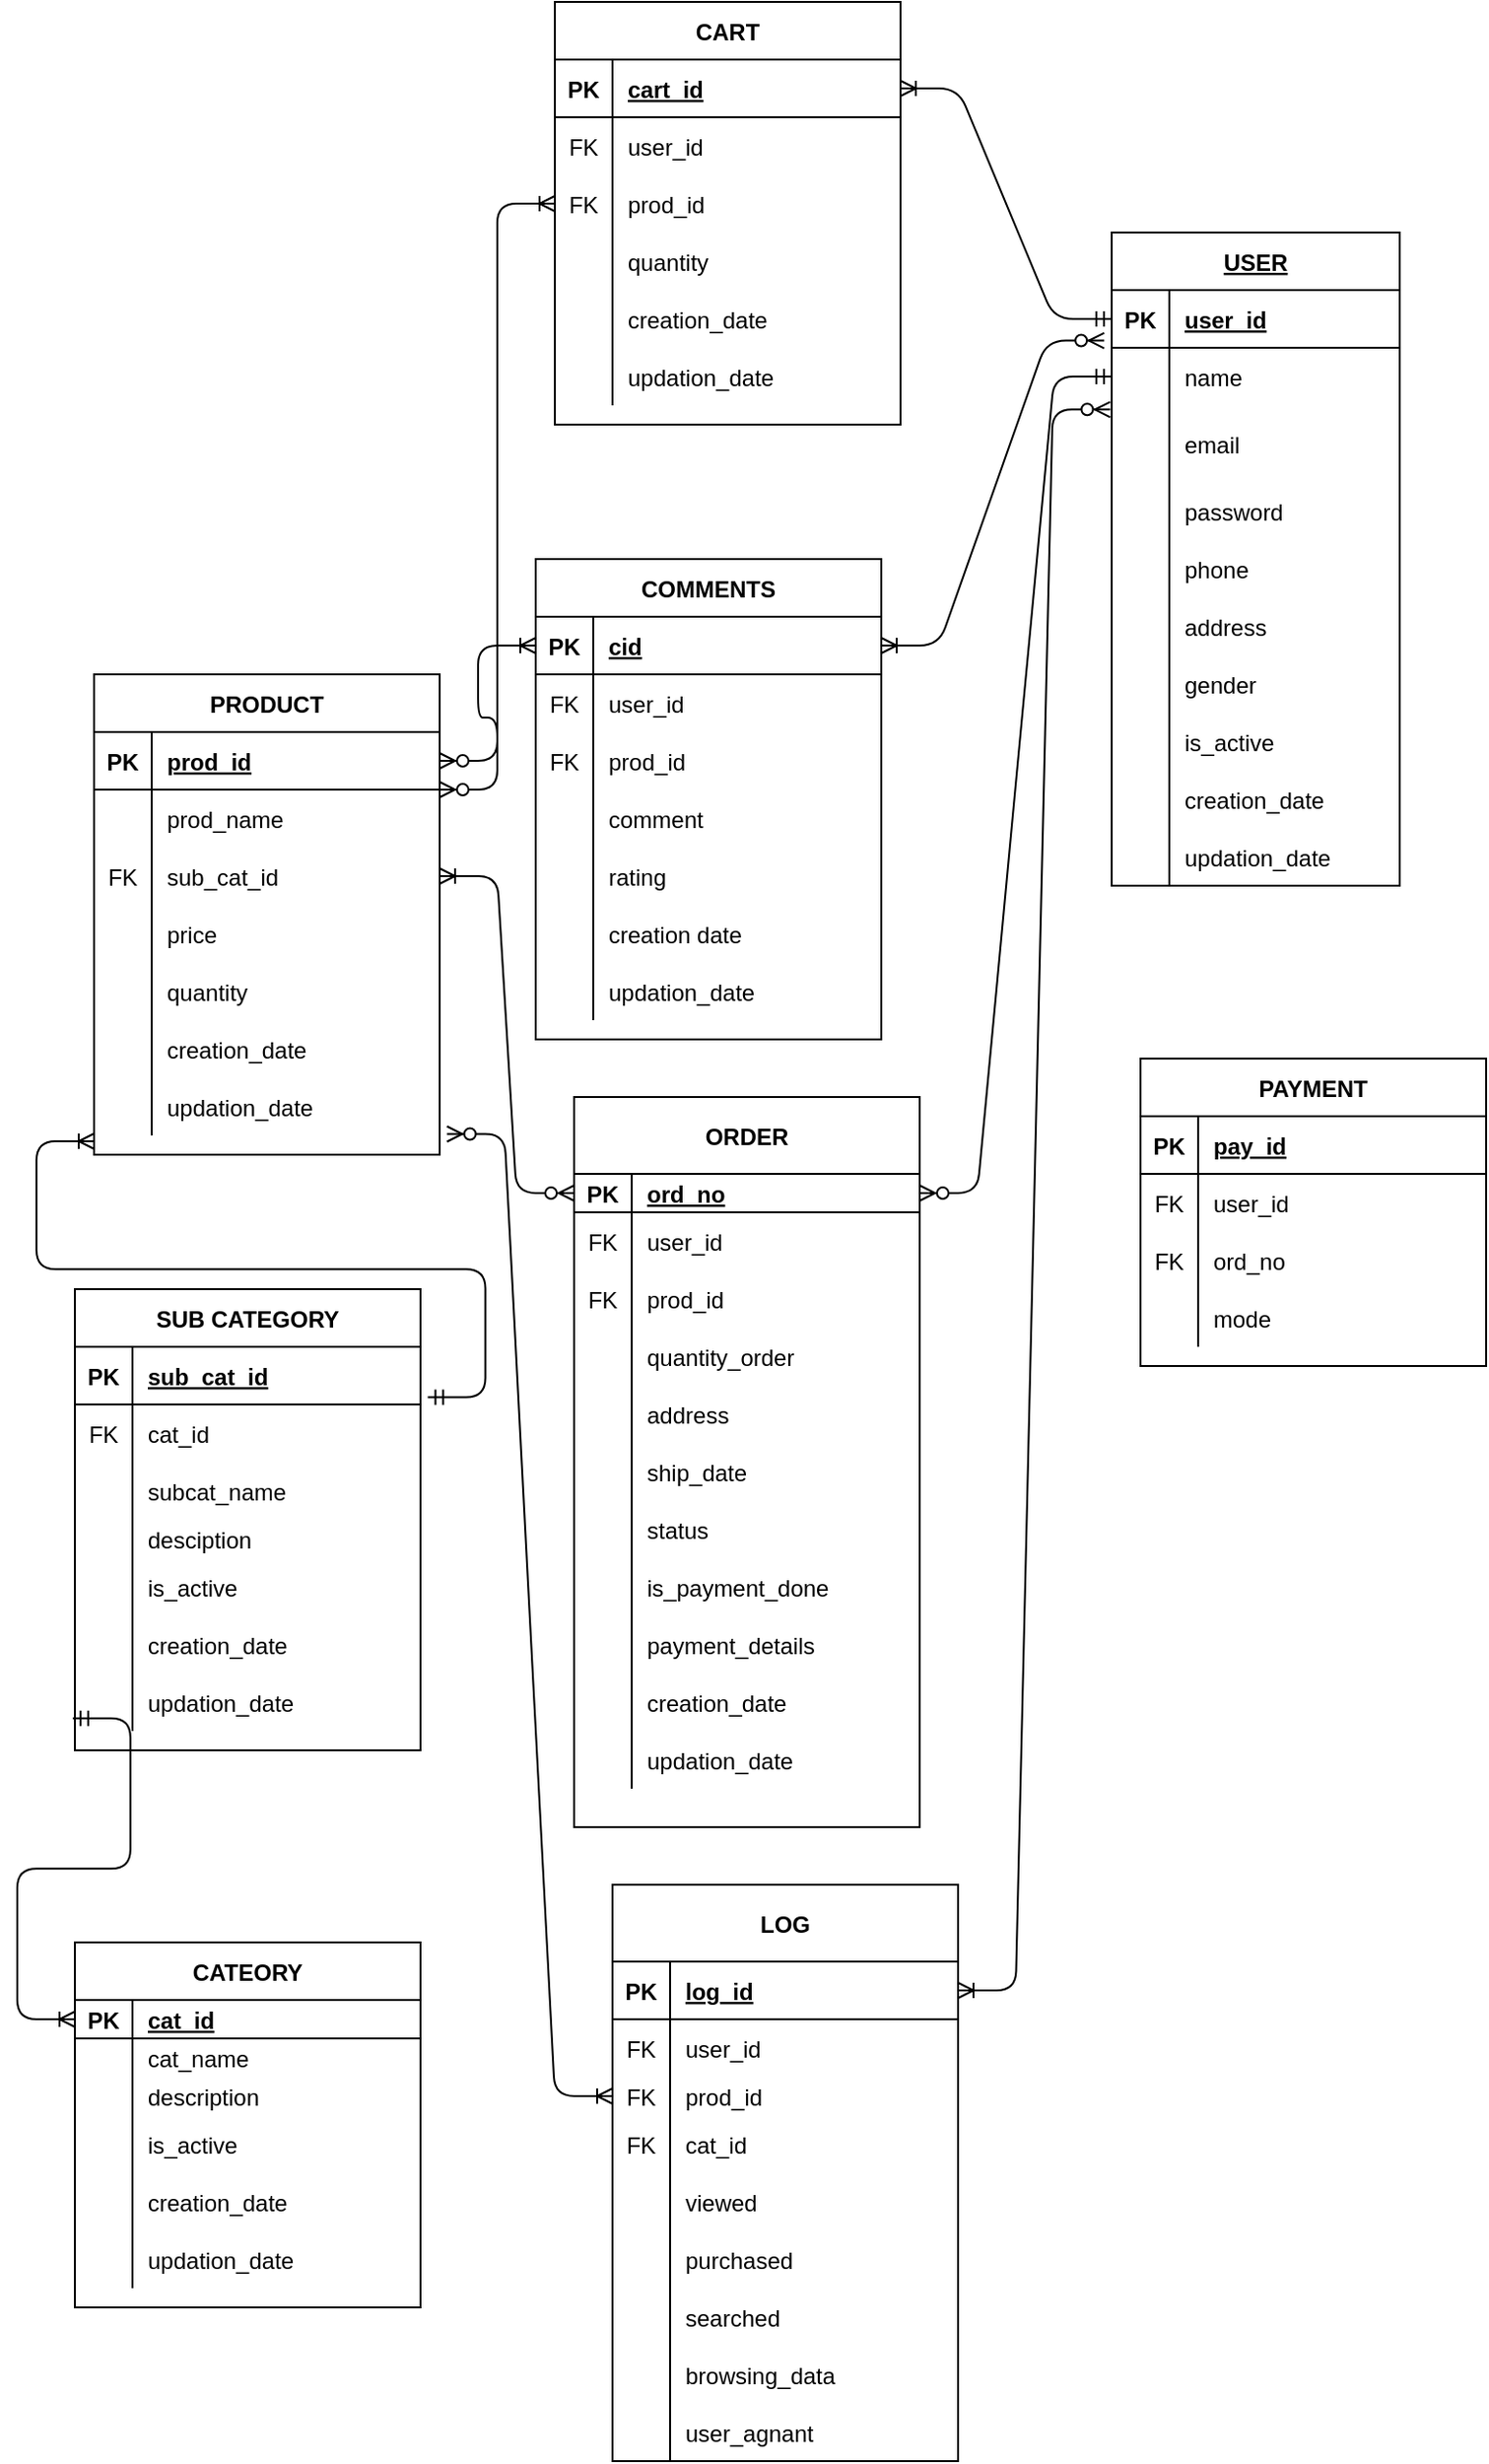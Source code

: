 <mxfile version="14.3.0" type="github">
  <diagram id="R2lEEEUBdFMjLlhIrx00" name="Page-1">
    <mxGraphModel dx="1021" dy="529" grid="1" gridSize="10" guides="1" tooltips="1" connect="1" arrows="1" fold="1" page="1" pageScale="1" pageWidth="850" pageHeight="1100" math="0" shadow="0" extFonts="Permanent Marker^https://fonts.googleapis.com/css?family=Permanent+Marker">
      <root>
        <mxCell id="0" />
        <mxCell id="1" parent="0" />
        <mxCell id="Y6hz9hV52p69HIEqWhYi-14" value="CATEORY" style="shape=table;startSize=30;container=1;collapsible=1;childLayout=tableLayout;fixedRows=1;rowLines=0;fontStyle=1;align=center;resizeLast=1;" vertex="1" parent="1">
          <mxGeometry x="60" y="1010" width="180" height="190" as="geometry" />
        </mxCell>
        <mxCell id="Y6hz9hV52p69HIEqWhYi-15" value="" style="shape=partialRectangle;collapsible=0;dropTarget=0;pointerEvents=0;fillColor=none;top=0;left=0;bottom=1;right=0;points=[[0,0.5],[1,0.5]];portConstraint=eastwest;" vertex="1" parent="Y6hz9hV52p69HIEqWhYi-14">
          <mxGeometry y="30" width="180" height="20" as="geometry" />
        </mxCell>
        <mxCell id="Y6hz9hV52p69HIEqWhYi-16" value="PK" style="shape=partialRectangle;connectable=0;fillColor=none;top=0;left=0;bottom=0;right=0;fontStyle=1;overflow=hidden;" vertex="1" parent="Y6hz9hV52p69HIEqWhYi-15">
          <mxGeometry width="30" height="20" as="geometry" />
        </mxCell>
        <mxCell id="Y6hz9hV52p69HIEqWhYi-17" value="cat_id" style="shape=partialRectangle;connectable=0;fillColor=none;top=0;left=0;bottom=0;right=0;align=left;spacingLeft=6;fontStyle=5;overflow=hidden;" vertex="1" parent="Y6hz9hV52p69HIEqWhYi-15">
          <mxGeometry x="30" width="150" height="20" as="geometry" />
        </mxCell>
        <mxCell id="Y6hz9hV52p69HIEqWhYi-18" value="" style="shape=partialRectangle;collapsible=0;dropTarget=0;pointerEvents=0;fillColor=none;top=0;left=0;bottom=0;right=0;points=[[0,0.5],[1,0.5]];portConstraint=eastwest;" vertex="1" parent="Y6hz9hV52p69HIEqWhYi-14">
          <mxGeometry y="50" width="180" height="20" as="geometry" />
        </mxCell>
        <mxCell id="Y6hz9hV52p69HIEqWhYi-19" value="" style="shape=partialRectangle;connectable=0;fillColor=none;top=0;left=0;bottom=0;right=0;editable=1;overflow=hidden;" vertex="1" parent="Y6hz9hV52p69HIEqWhYi-18">
          <mxGeometry width="30" height="20" as="geometry" />
        </mxCell>
        <mxCell id="Y6hz9hV52p69HIEqWhYi-20" value="cat_name" style="shape=partialRectangle;connectable=0;fillColor=none;top=0;left=0;bottom=0;right=0;align=left;spacingLeft=6;overflow=hidden;" vertex="1" parent="Y6hz9hV52p69HIEqWhYi-18">
          <mxGeometry x="30" width="150" height="20" as="geometry" />
        </mxCell>
        <mxCell id="Y6hz9hV52p69HIEqWhYi-21" value="" style="shape=partialRectangle;collapsible=0;dropTarget=0;pointerEvents=0;fillColor=none;top=0;left=0;bottom=0;right=0;points=[[0,0.5],[1,0.5]];portConstraint=eastwest;" vertex="1" parent="Y6hz9hV52p69HIEqWhYi-14">
          <mxGeometry y="70" width="180" height="20" as="geometry" />
        </mxCell>
        <mxCell id="Y6hz9hV52p69HIEqWhYi-22" value="" style="shape=partialRectangle;connectable=0;fillColor=none;top=0;left=0;bottom=0;right=0;editable=1;overflow=hidden;" vertex="1" parent="Y6hz9hV52p69HIEqWhYi-21">
          <mxGeometry width="30" height="20" as="geometry" />
        </mxCell>
        <mxCell id="Y6hz9hV52p69HIEqWhYi-23" value="description" style="shape=partialRectangle;connectable=0;fillColor=none;top=0;left=0;bottom=0;right=0;align=left;spacingLeft=6;overflow=hidden;" vertex="1" parent="Y6hz9hV52p69HIEqWhYi-21">
          <mxGeometry x="30" width="150" height="20" as="geometry" />
        </mxCell>
        <mxCell id="Y6hz9hV52p69HIEqWhYi-24" value="" style="shape=partialRectangle;collapsible=0;dropTarget=0;pointerEvents=0;fillColor=none;top=0;left=0;bottom=0;right=0;points=[[0,0.5],[1,0.5]];portConstraint=eastwest;" vertex="1" parent="Y6hz9hV52p69HIEqWhYi-14">
          <mxGeometry y="90" width="180" height="30" as="geometry" />
        </mxCell>
        <mxCell id="Y6hz9hV52p69HIEqWhYi-25" value="" style="shape=partialRectangle;connectable=0;fillColor=none;top=0;left=0;bottom=0;right=0;editable=1;overflow=hidden;" vertex="1" parent="Y6hz9hV52p69HIEqWhYi-24">
          <mxGeometry width="30" height="30" as="geometry" />
        </mxCell>
        <mxCell id="Y6hz9hV52p69HIEqWhYi-26" value="is_active" style="shape=partialRectangle;connectable=0;fillColor=none;top=0;left=0;bottom=0;right=0;align=left;spacingLeft=6;overflow=hidden;" vertex="1" parent="Y6hz9hV52p69HIEqWhYi-24">
          <mxGeometry x="30" width="150" height="30" as="geometry" />
        </mxCell>
        <mxCell id="Y6hz9hV52p69HIEqWhYi-268" value="" style="shape=partialRectangle;collapsible=0;dropTarget=0;pointerEvents=0;fillColor=none;top=0;left=0;bottom=0;right=0;points=[[0,0.5],[1,0.5]];portConstraint=eastwest;" vertex="1" parent="Y6hz9hV52p69HIEqWhYi-14">
          <mxGeometry y="120" width="180" height="30" as="geometry" />
        </mxCell>
        <mxCell id="Y6hz9hV52p69HIEqWhYi-269" value="" style="shape=partialRectangle;connectable=0;fillColor=none;top=0;left=0;bottom=0;right=0;editable=1;overflow=hidden;" vertex="1" parent="Y6hz9hV52p69HIEqWhYi-268">
          <mxGeometry width="30" height="30" as="geometry" />
        </mxCell>
        <mxCell id="Y6hz9hV52p69HIEqWhYi-270" value="creation_date" style="shape=partialRectangle;connectable=0;fillColor=none;top=0;left=0;bottom=0;right=0;align=left;spacingLeft=6;overflow=hidden;" vertex="1" parent="Y6hz9hV52p69HIEqWhYi-268">
          <mxGeometry x="30" width="150" height="30" as="geometry" />
        </mxCell>
        <mxCell id="Y6hz9hV52p69HIEqWhYi-276" value="" style="shape=partialRectangle;collapsible=0;dropTarget=0;pointerEvents=0;fillColor=none;top=0;left=0;bottom=0;right=0;points=[[0,0.5],[1,0.5]];portConstraint=eastwest;" vertex="1" parent="Y6hz9hV52p69HIEqWhYi-14">
          <mxGeometry y="150" width="180" height="30" as="geometry" />
        </mxCell>
        <mxCell id="Y6hz9hV52p69HIEqWhYi-277" value="" style="shape=partialRectangle;connectable=0;fillColor=none;top=0;left=0;bottom=0;right=0;editable=1;overflow=hidden;" vertex="1" parent="Y6hz9hV52p69HIEqWhYi-276">
          <mxGeometry width="30" height="30" as="geometry" />
        </mxCell>
        <mxCell id="Y6hz9hV52p69HIEqWhYi-278" value="updation_date" style="shape=partialRectangle;connectable=0;fillColor=none;top=0;left=0;bottom=0;right=0;align=left;spacingLeft=6;overflow=hidden;" vertex="1" parent="Y6hz9hV52p69HIEqWhYi-276">
          <mxGeometry x="30" width="150" height="30" as="geometry" />
        </mxCell>
        <mxCell id="Y6hz9hV52p69HIEqWhYi-31" value="CART" style="shape=table;startSize=30;container=1;collapsible=1;childLayout=tableLayout;fixedRows=1;rowLines=0;fontStyle=1;align=center;resizeLast=1;" vertex="1" parent="1">
          <mxGeometry x="310" width="180" height="220" as="geometry" />
        </mxCell>
        <mxCell id="Y6hz9hV52p69HIEqWhYi-32" value="" style="shape=partialRectangle;collapsible=0;dropTarget=0;pointerEvents=0;fillColor=none;top=0;left=0;bottom=1;right=0;points=[[0,0.5],[1,0.5]];portConstraint=eastwest;" vertex="1" parent="Y6hz9hV52p69HIEqWhYi-31">
          <mxGeometry y="30" width="180" height="30" as="geometry" />
        </mxCell>
        <mxCell id="Y6hz9hV52p69HIEqWhYi-33" value="PK" style="shape=partialRectangle;connectable=0;fillColor=none;top=0;left=0;bottom=0;right=0;fontStyle=1;overflow=hidden;" vertex="1" parent="Y6hz9hV52p69HIEqWhYi-32">
          <mxGeometry width="30" height="30" as="geometry" />
        </mxCell>
        <mxCell id="Y6hz9hV52p69HIEqWhYi-34" value="cart_id" style="shape=partialRectangle;connectable=0;fillColor=none;top=0;left=0;bottom=0;right=0;align=left;spacingLeft=6;fontStyle=5;overflow=hidden;" vertex="1" parent="Y6hz9hV52p69HIEqWhYi-32">
          <mxGeometry x="30" width="150" height="30" as="geometry" />
        </mxCell>
        <mxCell id="Y6hz9hV52p69HIEqWhYi-49" value="" style="shape=partialRectangle;collapsible=0;dropTarget=0;pointerEvents=0;fillColor=none;top=0;left=0;bottom=0;right=0;points=[[0,0.5],[1,0.5]];portConstraint=eastwest;" vertex="1" parent="Y6hz9hV52p69HIEqWhYi-31">
          <mxGeometry y="60" width="180" height="30" as="geometry" />
        </mxCell>
        <mxCell id="Y6hz9hV52p69HIEqWhYi-50" value="FK" style="shape=partialRectangle;connectable=0;fillColor=none;top=0;left=0;bottom=0;right=0;fontStyle=0;overflow=hidden;" vertex="1" parent="Y6hz9hV52p69HIEqWhYi-49">
          <mxGeometry width="30" height="30" as="geometry" />
        </mxCell>
        <mxCell id="Y6hz9hV52p69HIEqWhYi-51" value="user_id" style="shape=partialRectangle;connectable=0;fillColor=none;top=0;left=0;bottom=0;right=0;align=left;spacingLeft=6;fontStyle=0;overflow=hidden;" vertex="1" parent="Y6hz9hV52p69HIEqWhYi-49">
          <mxGeometry x="30" width="150" height="30" as="geometry" />
        </mxCell>
        <mxCell id="Y6hz9hV52p69HIEqWhYi-45" value="" style="shape=partialRectangle;collapsible=0;dropTarget=0;pointerEvents=0;fillColor=none;top=0;left=0;bottom=0;right=0;points=[[0,0.5],[1,0.5]];portConstraint=eastwest;" vertex="1" parent="Y6hz9hV52p69HIEqWhYi-31">
          <mxGeometry y="90" width="180" height="30" as="geometry" />
        </mxCell>
        <mxCell id="Y6hz9hV52p69HIEqWhYi-46" value="FK" style="shape=partialRectangle;connectable=0;fillColor=none;top=0;left=0;bottom=0;right=0;fontStyle=0;overflow=hidden;" vertex="1" parent="Y6hz9hV52p69HIEqWhYi-45">
          <mxGeometry width="30" height="30" as="geometry" />
        </mxCell>
        <mxCell id="Y6hz9hV52p69HIEqWhYi-47" value="prod_id" style="shape=partialRectangle;connectable=0;fillColor=none;top=0;left=0;bottom=0;right=0;align=left;spacingLeft=6;fontStyle=0;overflow=hidden;" vertex="1" parent="Y6hz9hV52p69HIEqWhYi-45">
          <mxGeometry x="30" width="150" height="30" as="geometry" />
        </mxCell>
        <mxCell id="Y6hz9hV52p69HIEqWhYi-35" value="" style="shape=partialRectangle;collapsible=0;dropTarget=0;pointerEvents=0;fillColor=none;top=0;left=0;bottom=0;right=0;points=[[0,0.5],[1,0.5]];portConstraint=eastwest;" vertex="1" parent="Y6hz9hV52p69HIEqWhYi-31">
          <mxGeometry y="120" width="180" height="30" as="geometry" />
        </mxCell>
        <mxCell id="Y6hz9hV52p69HIEqWhYi-36" value="" style="shape=partialRectangle;connectable=0;fillColor=none;top=0;left=0;bottom=0;right=0;editable=1;overflow=hidden;" vertex="1" parent="Y6hz9hV52p69HIEqWhYi-35">
          <mxGeometry width="30" height="30" as="geometry" />
        </mxCell>
        <mxCell id="Y6hz9hV52p69HIEqWhYi-37" value="quantity" style="shape=partialRectangle;connectable=0;fillColor=none;top=0;left=0;bottom=0;right=0;align=left;spacingLeft=6;overflow=hidden;" vertex="1" parent="Y6hz9hV52p69HIEqWhYi-35">
          <mxGeometry x="30" width="150" height="30" as="geometry" />
        </mxCell>
        <mxCell id="Y6hz9hV52p69HIEqWhYi-38" value="" style="shape=partialRectangle;collapsible=0;dropTarget=0;pointerEvents=0;fillColor=none;top=0;left=0;bottom=0;right=0;points=[[0,0.5],[1,0.5]];portConstraint=eastwest;" vertex="1" parent="Y6hz9hV52p69HIEqWhYi-31">
          <mxGeometry y="150" width="180" height="30" as="geometry" />
        </mxCell>
        <mxCell id="Y6hz9hV52p69HIEqWhYi-39" value="" style="shape=partialRectangle;connectable=0;fillColor=none;top=0;left=0;bottom=0;right=0;editable=1;overflow=hidden;" vertex="1" parent="Y6hz9hV52p69HIEqWhYi-38">
          <mxGeometry width="30" height="30" as="geometry" />
        </mxCell>
        <mxCell id="Y6hz9hV52p69HIEqWhYi-40" value="creation_date" style="shape=partialRectangle;connectable=0;fillColor=none;top=0;left=0;bottom=0;right=0;align=left;spacingLeft=6;overflow=hidden;" vertex="1" parent="Y6hz9hV52p69HIEqWhYi-38">
          <mxGeometry x="30" width="150" height="30" as="geometry" />
        </mxCell>
        <mxCell id="Y6hz9hV52p69HIEqWhYi-41" value="" style="shape=partialRectangle;collapsible=0;dropTarget=0;pointerEvents=0;fillColor=none;top=0;left=0;bottom=0;right=0;points=[[0,0.5],[1,0.5]];portConstraint=eastwest;" vertex="1" parent="Y6hz9hV52p69HIEqWhYi-31">
          <mxGeometry y="180" width="180" height="30" as="geometry" />
        </mxCell>
        <mxCell id="Y6hz9hV52p69HIEqWhYi-42" value="" style="shape=partialRectangle;connectable=0;fillColor=none;top=0;left=0;bottom=0;right=0;editable=1;overflow=hidden;" vertex="1" parent="Y6hz9hV52p69HIEqWhYi-41">
          <mxGeometry width="30" height="30" as="geometry" />
        </mxCell>
        <mxCell id="Y6hz9hV52p69HIEqWhYi-43" value="updation_date" style="shape=partialRectangle;connectable=0;fillColor=none;top=0;left=0;bottom=0;right=0;align=left;spacingLeft=6;overflow=hidden;" vertex="1" parent="Y6hz9hV52p69HIEqWhYi-41">
          <mxGeometry x="30" width="150" height="30" as="geometry" />
        </mxCell>
        <mxCell id="Y6hz9hV52p69HIEqWhYi-52" value="SUB CATEGORY" style="shape=table;startSize=30;container=1;collapsible=1;childLayout=tableLayout;fixedRows=1;rowLines=0;fontStyle=1;align=center;resizeLast=1;" vertex="1" parent="1">
          <mxGeometry x="60" y="670" width="180" height="240.0" as="geometry" />
        </mxCell>
        <mxCell id="Y6hz9hV52p69HIEqWhYi-53" value="" style="shape=partialRectangle;collapsible=0;dropTarget=0;pointerEvents=0;fillColor=none;top=0;left=0;bottom=1;right=0;points=[[0,0.5],[1,0.5]];portConstraint=eastwest;" vertex="1" parent="Y6hz9hV52p69HIEqWhYi-52">
          <mxGeometry y="30" width="180" height="30" as="geometry" />
        </mxCell>
        <mxCell id="Y6hz9hV52p69HIEqWhYi-54" value="PK" style="shape=partialRectangle;connectable=0;fillColor=none;top=0;left=0;bottom=0;right=0;fontStyle=1;overflow=hidden;" vertex="1" parent="Y6hz9hV52p69HIEqWhYi-53">
          <mxGeometry width="30" height="30" as="geometry" />
        </mxCell>
        <mxCell id="Y6hz9hV52p69HIEqWhYi-55" value="sub_cat_id" style="shape=partialRectangle;connectable=0;fillColor=none;top=0;left=0;bottom=0;right=0;align=left;spacingLeft=6;fontStyle=5;overflow=hidden;" vertex="1" parent="Y6hz9hV52p69HIEqWhYi-53">
          <mxGeometry x="30" width="150" height="30" as="geometry" />
        </mxCell>
        <mxCell id="Y6hz9hV52p69HIEqWhYi-56" value="" style="shape=partialRectangle;collapsible=0;dropTarget=0;pointerEvents=0;fillColor=none;top=0;left=0;bottom=0;right=0;points=[[0,0.5],[1,0.5]];portConstraint=eastwest;" vertex="1" parent="Y6hz9hV52p69HIEqWhYi-52">
          <mxGeometry y="60" width="180" height="30" as="geometry" />
        </mxCell>
        <mxCell id="Y6hz9hV52p69HIEqWhYi-57" value="FK" style="shape=partialRectangle;connectable=0;fillColor=none;top=0;left=0;bottom=0;right=0;editable=1;overflow=hidden;" vertex="1" parent="Y6hz9hV52p69HIEqWhYi-56">
          <mxGeometry width="30" height="30" as="geometry" />
        </mxCell>
        <mxCell id="Y6hz9hV52p69HIEqWhYi-58" value="cat_id" style="shape=partialRectangle;connectable=0;fillColor=none;top=0;left=0;bottom=0;right=0;align=left;spacingLeft=6;overflow=hidden;" vertex="1" parent="Y6hz9hV52p69HIEqWhYi-56">
          <mxGeometry x="30" width="150" height="30" as="geometry" />
        </mxCell>
        <mxCell id="Y6hz9hV52p69HIEqWhYi-59" value="" style="shape=partialRectangle;collapsible=0;dropTarget=0;pointerEvents=0;fillColor=none;top=0;left=0;bottom=0;right=0;points=[[0,0.5],[1,0.5]];portConstraint=eastwest;" vertex="1" parent="Y6hz9hV52p69HIEqWhYi-52">
          <mxGeometry y="90" width="180" height="30" as="geometry" />
        </mxCell>
        <mxCell id="Y6hz9hV52p69HIEqWhYi-60" value="" style="shape=partialRectangle;connectable=0;fillColor=none;top=0;left=0;bottom=0;right=0;editable=1;overflow=hidden;" vertex="1" parent="Y6hz9hV52p69HIEqWhYi-59">
          <mxGeometry width="30" height="30" as="geometry" />
        </mxCell>
        <mxCell id="Y6hz9hV52p69HIEqWhYi-61" value="subcat_name" style="shape=partialRectangle;connectable=0;fillColor=none;top=0;left=0;bottom=0;right=0;align=left;spacingLeft=6;overflow=hidden;" vertex="1" parent="Y6hz9hV52p69HIEqWhYi-59">
          <mxGeometry x="30" width="150" height="30" as="geometry" />
        </mxCell>
        <mxCell id="Y6hz9hV52p69HIEqWhYi-62" value="" style="shape=partialRectangle;collapsible=0;dropTarget=0;pointerEvents=0;fillColor=none;top=0;left=0;bottom=0;right=0;points=[[0,0.5],[1,0.5]];portConstraint=eastwest;" vertex="1" parent="Y6hz9hV52p69HIEqWhYi-52">
          <mxGeometry y="120" width="180" height="20" as="geometry" />
        </mxCell>
        <mxCell id="Y6hz9hV52p69HIEqWhYi-63" value="" style="shape=partialRectangle;connectable=0;fillColor=none;top=0;left=0;bottom=0;right=0;editable=1;overflow=hidden;" vertex="1" parent="Y6hz9hV52p69HIEqWhYi-62">
          <mxGeometry width="30" height="20" as="geometry" />
        </mxCell>
        <mxCell id="Y6hz9hV52p69HIEqWhYi-64" value="desciption" style="shape=partialRectangle;connectable=0;fillColor=none;top=0;left=0;bottom=0;right=0;align=left;spacingLeft=6;overflow=hidden;" vertex="1" parent="Y6hz9hV52p69HIEqWhYi-62">
          <mxGeometry x="30" width="150" height="20" as="geometry" />
        </mxCell>
        <mxCell id="Y6hz9hV52p69HIEqWhYi-272" value="" style="shape=partialRectangle;collapsible=0;dropTarget=0;pointerEvents=0;fillColor=none;top=0;left=0;bottom=0;right=0;points=[[0,0.5],[1,0.5]];portConstraint=eastwest;" vertex="1" parent="Y6hz9hV52p69HIEqWhYi-52">
          <mxGeometry y="140" width="180" height="30" as="geometry" />
        </mxCell>
        <mxCell id="Y6hz9hV52p69HIEqWhYi-273" value="" style="shape=partialRectangle;connectable=0;fillColor=none;top=0;left=0;bottom=0;right=0;editable=1;overflow=hidden;" vertex="1" parent="Y6hz9hV52p69HIEqWhYi-272">
          <mxGeometry width="30" height="30" as="geometry" />
        </mxCell>
        <mxCell id="Y6hz9hV52p69HIEqWhYi-274" value="is_active" style="shape=partialRectangle;connectable=0;fillColor=none;top=0;left=0;bottom=0;right=0;align=left;spacingLeft=6;overflow=hidden;" vertex="1" parent="Y6hz9hV52p69HIEqWhYi-272">
          <mxGeometry x="30" width="150" height="30" as="geometry" />
        </mxCell>
        <mxCell id="Y6hz9hV52p69HIEqWhYi-264" value="" style="shape=partialRectangle;collapsible=0;dropTarget=0;pointerEvents=0;fillColor=none;top=0;left=0;bottom=0;right=0;points=[[0,0.5],[1,0.5]];portConstraint=eastwest;" vertex="1" parent="Y6hz9hV52p69HIEqWhYi-52">
          <mxGeometry y="170" width="180" height="30" as="geometry" />
        </mxCell>
        <mxCell id="Y6hz9hV52p69HIEqWhYi-265" value="" style="shape=partialRectangle;connectable=0;fillColor=none;top=0;left=0;bottom=0;right=0;editable=1;overflow=hidden;" vertex="1" parent="Y6hz9hV52p69HIEqWhYi-264">
          <mxGeometry width="30" height="30" as="geometry" />
        </mxCell>
        <mxCell id="Y6hz9hV52p69HIEqWhYi-266" value="creation_date" style="shape=partialRectangle;connectable=0;fillColor=none;top=0;left=0;bottom=0;right=0;align=left;spacingLeft=6;overflow=hidden;" vertex="1" parent="Y6hz9hV52p69HIEqWhYi-264">
          <mxGeometry x="30" width="150" height="30" as="geometry" />
        </mxCell>
        <mxCell id="Y6hz9hV52p69HIEqWhYi-260" value="" style="shape=partialRectangle;collapsible=0;dropTarget=0;pointerEvents=0;fillColor=none;top=0;left=0;bottom=0;right=0;points=[[0,0.5],[1,0.5]];portConstraint=eastwest;" vertex="1" parent="Y6hz9hV52p69HIEqWhYi-52">
          <mxGeometry y="200" width="180" height="30" as="geometry" />
        </mxCell>
        <mxCell id="Y6hz9hV52p69HIEqWhYi-261" value="" style="shape=partialRectangle;connectable=0;fillColor=none;top=0;left=0;bottom=0;right=0;editable=1;overflow=hidden;" vertex="1" parent="Y6hz9hV52p69HIEqWhYi-260">
          <mxGeometry width="30" height="30" as="geometry" />
        </mxCell>
        <mxCell id="Y6hz9hV52p69HIEqWhYi-262" value="updation_date" style="shape=partialRectangle;connectable=0;fillColor=none;top=0;left=0;bottom=0;right=0;align=left;spacingLeft=6;overflow=hidden;" vertex="1" parent="Y6hz9hV52p69HIEqWhYi-260">
          <mxGeometry x="30" width="150" height="30" as="geometry" />
        </mxCell>
        <mxCell id="Y6hz9hV52p69HIEqWhYi-65" value="PRODUCT" style="shape=table;startSize=30;container=1;collapsible=1;childLayout=tableLayout;fixedRows=1;rowLines=0;fontStyle=1;align=center;resizeLast=1;" vertex="1" parent="1">
          <mxGeometry x="70" y="350" width="180" height="250" as="geometry" />
        </mxCell>
        <mxCell id="Y6hz9hV52p69HIEqWhYi-66" value="" style="shape=partialRectangle;collapsible=0;dropTarget=0;pointerEvents=0;fillColor=none;top=0;left=0;bottom=1;right=0;points=[[0,0.5],[1,0.5]];portConstraint=eastwest;" vertex="1" parent="Y6hz9hV52p69HIEqWhYi-65">
          <mxGeometry y="30" width="180" height="30" as="geometry" />
        </mxCell>
        <mxCell id="Y6hz9hV52p69HIEqWhYi-67" value="PK" style="shape=partialRectangle;connectable=0;fillColor=none;top=0;left=0;bottom=0;right=0;fontStyle=1;overflow=hidden;" vertex="1" parent="Y6hz9hV52p69HIEqWhYi-66">
          <mxGeometry width="30" height="30" as="geometry" />
        </mxCell>
        <mxCell id="Y6hz9hV52p69HIEqWhYi-68" value="prod_id" style="shape=partialRectangle;connectable=0;fillColor=none;top=0;left=0;bottom=0;right=0;align=left;spacingLeft=6;fontStyle=5;overflow=hidden;" vertex="1" parent="Y6hz9hV52p69HIEqWhYi-66">
          <mxGeometry x="30" width="150" height="30" as="geometry" />
        </mxCell>
        <mxCell id="Y6hz9hV52p69HIEqWhYi-69" value="" style="shape=partialRectangle;collapsible=0;dropTarget=0;pointerEvents=0;fillColor=none;top=0;left=0;bottom=0;right=0;points=[[0,0.5],[1,0.5]];portConstraint=eastwest;" vertex="1" parent="Y6hz9hV52p69HIEqWhYi-65">
          <mxGeometry y="60" width="180" height="30" as="geometry" />
        </mxCell>
        <mxCell id="Y6hz9hV52p69HIEqWhYi-70" value="" style="shape=partialRectangle;connectable=0;fillColor=none;top=0;left=0;bottom=0;right=0;editable=1;overflow=hidden;" vertex="1" parent="Y6hz9hV52p69HIEqWhYi-69">
          <mxGeometry width="30" height="30" as="geometry" />
        </mxCell>
        <mxCell id="Y6hz9hV52p69HIEqWhYi-71" value="prod_name" style="shape=partialRectangle;connectable=0;fillColor=none;top=0;left=0;bottom=0;right=0;align=left;spacingLeft=6;overflow=hidden;" vertex="1" parent="Y6hz9hV52p69HIEqWhYi-69">
          <mxGeometry x="30" width="150" height="30" as="geometry" />
        </mxCell>
        <mxCell id="Y6hz9hV52p69HIEqWhYi-72" value="" style="shape=partialRectangle;collapsible=0;dropTarget=0;pointerEvents=0;fillColor=none;top=0;left=0;bottom=0;right=0;points=[[0,0.5],[1,0.5]];portConstraint=eastwest;" vertex="1" parent="Y6hz9hV52p69HIEqWhYi-65">
          <mxGeometry y="90" width="180" height="30" as="geometry" />
        </mxCell>
        <mxCell id="Y6hz9hV52p69HIEqWhYi-73" value="FK" style="shape=partialRectangle;connectable=0;fillColor=none;top=0;left=0;bottom=0;right=0;editable=1;overflow=hidden;" vertex="1" parent="Y6hz9hV52p69HIEqWhYi-72">
          <mxGeometry width="30" height="30" as="geometry" />
        </mxCell>
        <mxCell id="Y6hz9hV52p69HIEqWhYi-74" value="sub_cat_id" style="shape=partialRectangle;connectable=0;fillColor=none;top=0;left=0;bottom=0;right=0;align=left;spacingLeft=6;overflow=hidden;" vertex="1" parent="Y6hz9hV52p69HIEqWhYi-72">
          <mxGeometry x="30" width="150" height="30" as="geometry" />
        </mxCell>
        <mxCell id="Y6hz9hV52p69HIEqWhYi-75" value="" style="shape=partialRectangle;collapsible=0;dropTarget=0;pointerEvents=0;fillColor=none;top=0;left=0;bottom=0;right=0;points=[[0,0.5],[1,0.5]];portConstraint=eastwest;" vertex="1" parent="Y6hz9hV52p69HIEqWhYi-65">
          <mxGeometry y="120" width="180" height="30" as="geometry" />
        </mxCell>
        <mxCell id="Y6hz9hV52p69HIEqWhYi-76" value="" style="shape=partialRectangle;connectable=0;fillColor=none;top=0;left=0;bottom=0;right=0;editable=1;overflow=hidden;" vertex="1" parent="Y6hz9hV52p69HIEqWhYi-75">
          <mxGeometry width="30" height="30" as="geometry" />
        </mxCell>
        <mxCell id="Y6hz9hV52p69HIEqWhYi-77" value="price" style="shape=partialRectangle;connectable=0;fillColor=none;top=0;left=0;bottom=0;right=0;align=left;spacingLeft=6;overflow=hidden;" vertex="1" parent="Y6hz9hV52p69HIEqWhYi-75">
          <mxGeometry x="30" width="150" height="30" as="geometry" />
        </mxCell>
        <mxCell id="Y6hz9hV52p69HIEqWhYi-180" value="" style="shape=partialRectangle;collapsible=0;dropTarget=0;pointerEvents=0;fillColor=none;top=0;left=0;bottom=0;right=0;points=[[0,0.5],[1,0.5]];portConstraint=eastwest;" vertex="1" parent="Y6hz9hV52p69HIEqWhYi-65">
          <mxGeometry y="150" width="180" height="30" as="geometry" />
        </mxCell>
        <mxCell id="Y6hz9hV52p69HIEqWhYi-181" value="" style="shape=partialRectangle;connectable=0;fillColor=none;top=0;left=0;bottom=0;right=0;editable=1;overflow=hidden;" vertex="1" parent="Y6hz9hV52p69HIEqWhYi-180">
          <mxGeometry width="30" height="30" as="geometry" />
        </mxCell>
        <mxCell id="Y6hz9hV52p69HIEqWhYi-182" value="quantity" style="shape=partialRectangle;connectable=0;fillColor=none;top=0;left=0;bottom=0;right=0;align=left;spacingLeft=6;overflow=hidden;" vertex="1" parent="Y6hz9hV52p69HIEqWhYi-180">
          <mxGeometry x="30" width="150" height="30" as="geometry" />
        </mxCell>
        <mxCell id="Y6hz9hV52p69HIEqWhYi-184" value="" style="shape=partialRectangle;collapsible=0;dropTarget=0;pointerEvents=0;fillColor=none;top=0;left=0;bottom=0;right=0;points=[[0,0.5],[1,0.5]];portConstraint=eastwest;" vertex="1" parent="Y6hz9hV52p69HIEqWhYi-65">
          <mxGeometry y="180" width="180" height="30" as="geometry" />
        </mxCell>
        <mxCell id="Y6hz9hV52p69HIEqWhYi-185" value="" style="shape=partialRectangle;connectable=0;fillColor=none;top=0;left=0;bottom=0;right=0;editable=1;overflow=hidden;" vertex="1" parent="Y6hz9hV52p69HIEqWhYi-184">
          <mxGeometry width="30" height="30" as="geometry" />
        </mxCell>
        <mxCell id="Y6hz9hV52p69HIEqWhYi-186" value="creation_date" style="shape=partialRectangle;connectable=0;fillColor=none;top=0;left=0;bottom=0;right=0;align=left;spacingLeft=6;overflow=hidden;" vertex="1" parent="Y6hz9hV52p69HIEqWhYi-184">
          <mxGeometry x="30" width="150" height="30" as="geometry" />
        </mxCell>
        <mxCell id="Y6hz9hV52p69HIEqWhYi-188" value="" style="shape=partialRectangle;collapsible=0;dropTarget=0;pointerEvents=0;fillColor=none;top=0;left=0;bottom=0;right=0;points=[[0,0.5],[1,0.5]];portConstraint=eastwest;" vertex="1" parent="Y6hz9hV52p69HIEqWhYi-65">
          <mxGeometry y="210" width="180" height="30" as="geometry" />
        </mxCell>
        <mxCell id="Y6hz9hV52p69HIEqWhYi-189" value="" style="shape=partialRectangle;connectable=0;fillColor=none;top=0;left=0;bottom=0;right=0;editable=1;overflow=hidden;" vertex="1" parent="Y6hz9hV52p69HIEqWhYi-188">
          <mxGeometry width="30" height="30" as="geometry" />
        </mxCell>
        <mxCell id="Y6hz9hV52p69HIEqWhYi-190" value="updation_date" style="shape=partialRectangle;connectable=0;fillColor=none;top=0;left=0;bottom=0;right=0;align=left;spacingLeft=6;overflow=hidden;" vertex="1" parent="Y6hz9hV52p69HIEqWhYi-188">
          <mxGeometry x="30" width="150" height="30" as="geometry" />
        </mxCell>
        <mxCell id="Y6hz9hV52p69HIEqWhYi-78" value="COMMENTS" style="shape=table;startSize=30;container=1;collapsible=1;childLayout=tableLayout;fixedRows=1;rowLines=0;fontStyle=1;align=center;resizeLast=1;" vertex="1" parent="1">
          <mxGeometry x="300" y="290" width="180" height="250" as="geometry" />
        </mxCell>
        <mxCell id="Y6hz9hV52p69HIEqWhYi-79" value="" style="shape=partialRectangle;collapsible=0;dropTarget=0;pointerEvents=0;fillColor=none;top=0;left=0;bottom=1;right=0;points=[[0,0.5],[1,0.5]];portConstraint=eastwest;" vertex="1" parent="Y6hz9hV52p69HIEqWhYi-78">
          <mxGeometry y="30" width="180" height="30" as="geometry" />
        </mxCell>
        <mxCell id="Y6hz9hV52p69HIEqWhYi-80" value="PK" style="shape=partialRectangle;connectable=0;fillColor=none;top=0;left=0;bottom=0;right=0;fontStyle=1;overflow=hidden;" vertex="1" parent="Y6hz9hV52p69HIEqWhYi-79">
          <mxGeometry width="30" height="30" as="geometry" />
        </mxCell>
        <mxCell id="Y6hz9hV52p69HIEqWhYi-81" value="cid" style="shape=partialRectangle;connectable=0;fillColor=none;top=0;left=0;bottom=0;right=0;align=left;spacingLeft=6;fontStyle=5;overflow=hidden;" vertex="1" parent="Y6hz9hV52p69HIEqWhYi-79">
          <mxGeometry x="30" width="150" height="30" as="geometry" />
        </mxCell>
        <mxCell id="Y6hz9hV52p69HIEqWhYi-82" value="" style="shape=partialRectangle;collapsible=0;dropTarget=0;pointerEvents=0;fillColor=none;top=0;left=0;bottom=0;right=0;points=[[0,0.5],[1,0.5]];portConstraint=eastwest;" vertex="1" parent="Y6hz9hV52p69HIEqWhYi-78">
          <mxGeometry y="60" width="180" height="30" as="geometry" />
        </mxCell>
        <mxCell id="Y6hz9hV52p69HIEqWhYi-83" value="FK" style="shape=partialRectangle;connectable=0;fillColor=none;top=0;left=0;bottom=0;right=0;editable=1;overflow=hidden;" vertex="1" parent="Y6hz9hV52p69HIEqWhYi-82">
          <mxGeometry width="30" height="30" as="geometry" />
        </mxCell>
        <mxCell id="Y6hz9hV52p69HIEqWhYi-84" value="user_id" style="shape=partialRectangle;connectable=0;fillColor=none;top=0;left=0;bottom=0;right=0;align=left;spacingLeft=6;overflow=hidden;" vertex="1" parent="Y6hz9hV52p69HIEqWhYi-82">
          <mxGeometry x="30" width="150" height="30" as="geometry" />
        </mxCell>
        <mxCell id="Y6hz9hV52p69HIEqWhYi-85" value="" style="shape=partialRectangle;collapsible=0;dropTarget=0;pointerEvents=0;fillColor=none;top=0;left=0;bottom=0;right=0;points=[[0,0.5],[1,0.5]];portConstraint=eastwest;" vertex="1" parent="Y6hz9hV52p69HIEqWhYi-78">
          <mxGeometry y="90" width="180" height="30" as="geometry" />
        </mxCell>
        <mxCell id="Y6hz9hV52p69HIEqWhYi-86" value="FK" style="shape=partialRectangle;connectable=0;fillColor=none;top=0;left=0;bottom=0;right=0;editable=1;overflow=hidden;" vertex="1" parent="Y6hz9hV52p69HIEqWhYi-85">
          <mxGeometry width="30" height="30" as="geometry" />
        </mxCell>
        <mxCell id="Y6hz9hV52p69HIEqWhYi-87" value="prod_id" style="shape=partialRectangle;connectable=0;fillColor=none;top=0;left=0;bottom=0;right=0;align=left;spacingLeft=6;overflow=hidden;" vertex="1" parent="Y6hz9hV52p69HIEqWhYi-85">
          <mxGeometry x="30" width="150" height="30" as="geometry" />
        </mxCell>
        <mxCell id="Y6hz9hV52p69HIEqWhYi-88" value="" style="shape=partialRectangle;collapsible=0;dropTarget=0;pointerEvents=0;fillColor=none;top=0;left=0;bottom=0;right=0;points=[[0,0.5],[1,0.5]];portConstraint=eastwest;" vertex="1" parent="Y6hz9hV52p69HIEqWhYi-78">
          <mxGeometry y="120" width="180" height="30" as="geometry" />
        </mxCell>
        <mxCell id="Y6hz9hV52p69HIEqWhYi-89" value="" style="shape=partialRectangle;connectable=0;fillColor=none;top=0;left=0;bottom=0;right=0;editable=1;overflow=hidden;" vertex="1" parent="Y6hz9hV52p69HIEqWhYi-88">
          <mxGeometry width="30" height="30" as="geometry" />
        </mxCell>
        <mxCell id="Y6hz9hV52p69HIEqWhYi-90" value="comment" style="shape=partialRectangle;connectable=0;fillColor=none;top=0;left=0;bottom=0;right=0;align=left;spacingLeft=6;overflow=hidden;" vertex="1" parent="Y6hz9hV52p69HIEqWhYi-88">
          <mxGeometry x="30" width="150" height="30" as="geometry" />
        </mxCell>
        <mxCell id="Y6hz9hV52p69HIEqWhYi-168" value="" style="shape=partialRectangle;collapsible=0;dropTarget=0;pointerEvents=0;fillColor=none;top=0;left=0;bottom=0;right=0;points=[[0,0.5],[1,0.5]];portConstraint=eastwest;" vertex="1" parent="Y6hz9hV52p69HIEqWhYi-78">
          <mxGeometry y="150" width="180" height="30" as="geometry" />
        </mxCell>
        <mxCell id="Y6hz9hV52p69HIEqWhYi-169" value="" style="shape=partialRectangle;connectable=0;fillColor=none;top=0;left=0;bottom=0;right=0;editable=1;overflow=hidden;" vertex="1" parent="Y6hz9hV52p69HIEqWhYi-168">
          <mxGeometry width="30" height="30" as="geometry" />
        </mxCell>
        <mxCell id="Y6hz9hV52p69HIEqWhYi-170" value="rating" style="shape=partialRectangle;connectable=0;fillColor=none;top=0;left=0;bottom=0;right=0;align=left;spacingLeft=6;overflow=hidden;" vertex="1" parent="Y6hz9hV52p69HIEqWhYi-168">
          <mxGeometry x="30" width="150" height="30" as="geometry" />
        </mxCell>
        <mxCell id="Y6hz9hV52p69HIEqWhYi-172" value="" style="shape=partialRectangle;collapsible=0;dropTarget=0;pointerEvents=0;fillColor=none;top=0;left=0;bottom=0;right=0;points=[[0,0.5],[1,0.5]];portConstraint=eastwest;" vertex="1" parent="Y6hz9hV52p69HIEqWhYi-78">
          <mxGeometry y="180" width="180" height="30" as="geometry" />
        </mxCell>
        <mxCell id="Y6hz9hV52p69HIEqWhYi-173" value="" style="shape=partialRectangle;connectable=0;fillColor=none;top=0;left=0;bottom=0;right=0;editable=1;overflow=hidden;" vertex="1" parent="Y6hz9hV52p69HIEqWhYi-172">
          <mxGeometry width="30" height="30" as="geometry" />
        </mxCell>
        <mxCell id="Y6hz9hV52p69HIEqWhYi-174" value="creation date" style="shape=partialRectangle;connectable=0;fillColor=none;top=0;left=0;bottom=0;right=0;align=left;spacingLeft=6;overflow=hidden;" vertex="1" parent="Y6hz9hV52p69HIEqWhYi-172">
          <mxGeometry x="30" width="150" height="30" as="geometry" />
        </mxCell>
        <mxCell id="Y6hz9hV52p69HIEqWhYi-176" value="" style="shape=partialRectangle;collapsible=0;dropTarget=0;pointerEvents=0;fillColor=none;top=0;left=0;bottom=0;right=0;points=[[0,0.5],[1,0.5]];portConstraint=eastwest;" vertex="1" parent="Y6hz9hV52p69HIEqWhYi-78">
          <mxGeometry y="210" width="180" height="30" as="geometry" />
        </mxCell>
        <mxCell id="Y6hz9hV52p69HIEqWhYi-177" value="" style="shape=partialRectangle;connectable=0;fillColor=none;top=0;left=0;bottom=0;right=0;editable=1;overflow=hidden;" vertex="1" parent="Y6hz9hV52p69HIEqWhYi-176">
          <mxGeometry width="30" height="30" as="geometry" />
        </mxCell>
        <mxCell id="Y6hz9hV52p69HIEqWhYi-178" value="updation_date" style="shape=partialRectangle;connectable=0;fillColor=none;top=0;left=0;bottom=0;right=0;align=left;spacingLeft=6;overflow=hidden;" vertex="1" parent="Y6hz9hV52p69HIEqWhYi-176">
          <mxGeometry x="30" width="150" height="30" as="geometry" />
        </mxCell>
        <mxCell id="Y6hz9hV52p69HIEqWhYi-91" value="USER" style="shape=table;startSize=30;container=1;collapsible=1;childLayout=tableLayout;fixedRows=1;rowLines=0;fontStyle=5;align=center;resizeLast=1;" vertex="1" parent="1">
          <mxGeometry x="600" y="120" width="150" height="340" as="geometry" />
        </mxCell>
        <mxCell id="Y6hz9hV52p69HIEqWhYi-92" value="" style="shape=partialRectangle;collapsible=0;dropTarget=0;pointerEvents=0;fillColor=none;top=0;left=0;bottom=1;right=0;points=[[0,0.5],[1,0.5]];portConstraint=eastwest;" vertex="1" parent="Y6hz9hV52p69HIEqWhYi-91">
          <mxGeometry y="30" width="150" height="30" as="geometry" />
        </mxCell>
        <mxCell id="Y6hz9hV52p69HIEqWhYi-93" value="PK" style="shape=partialRectangle;connectable=0;fillColor=none;top=0;left=0;bottom=0;right=0;fontStyle=1;overflow=hidden;" vertex="1" parent="Y6hz9hV52p69HIEqWhYi-92">
          <mxGeometry width="30" height="30" as="geometry" />
        </mxCell>
        <mxCell id="Y6hz9hV52p69HIEqWhYi-94" value="user_id" style="shape=partialRectangle;connectable=0;fillColor=none;top=0;left=0;bottom=0;right=0;align=left;spacingLeft=6;fontStyle=5;overflow=hidden;" vertex="1" parent="Y6hz9hV52p69HIEqWhYi-92">
          <mxGeometry x="30" width="120" height="30" as="geometry" />
        </mxCell>
        <mxCell id="Y6hz9hV52p69HIEqWhYi-101" value="" style="shape=partialRectangle;collapsible=0;dropTarget=0;pointerEvents=0;fillColor=none;top=0;left=0;bottom=0;right=0;points=[[0,0.5],[1,0.5]];portConstraint=eastwest;" vertex="1" parent="Y6hz9hV52p69HIEqWhYi-91">
          <mxGeometry y="60" width="150" height="30" as="geometry" />
        </mxCell>
        <mxCell id="Y6hz9hV52p69HIEqWhYi-102" value="" style="shape=partialRectangle;connectable=0;fillColor=none;top=0;left=0;bottom=0;right=0;editable=1;overflow=hidden;" vertex="1" parent="Y6hz9hV52p69HIEqWhYi-101">
          <mxGeometry width="30" height="30" as="geometry" />
        </mxCell>
        <mxCell id="Y6hz9hV52p69HIEqWhYi-103" value="name" style="shape=partialRectangle;connectable=0;fillColor=none;top=0;left=0;bottom=0;right=0;align=left;spacingLeft=6;overflow=hidden;" vertex="1" parent="Y6hz9hV52p69HIEqWhYi-101">
          <mxGeometry x="30" width="120" height="30" as="geometry" />
        </mxCell>
        <mxCell id="Y6hz9hV52p69HIEqWhYi-95" value="" style="shape=partialRectangle;collapsible=0;dropTarget=0;pointerEvents=0;fillColor=none;top=0;left=0;bottom=0;right=0;points=[[0,0.5],[1,0.5]];portConstraint=eastwest;" vertex="1" parent="Y6hz9hV52p69HIEqWhYi-91">
          <mxGeometry y="90" width="150" height="40" as="geometry" />
        </mxCell>
        <mxCell id="Y6hz9hV52p69HIEqWhYi-96" value="" style="shape=partialRectangle;connectable=0;fillColor=none;top=0;left=0;bottom=0;right=0;editable=1;overflow=hidden;" vertex="1" parent="Y6hz9hV52p69HIEqWhYi-95">
          <mxGeometry width="30" height="40" as="geometry" />
        </mxCell>
        <mxCell id="Y6hz9hV52p69HIEqWhYi-97" value="email" style="shape=partialRectangle;connectable=0;fillColor=none;top=0;left=0;bottom=0;right=0;align=left;spacingLeft=6;overflow=hidden;" vertex="1" parent="Y6hz9hV52p69HIEqWhYi-95">
          <mxGeometry x="30" width="120" height="40" as="geometry" />
        </mxCell>
        <mxCell id="Y6hz9hV52p69HIEqWhYi-98" value="" style="shape=partialRectangle;collapsible=0;dropTarget=0;pointerEvents=0;fillColor=none;top=0;left=0;bottom=0;right=0;points=[[0,0.5],[1,0.5]];portConstraint=eastwest;" vertex="1" parent="Y6hz9hV52p69HIEqWhYi-91">
          <mxGeometry y="130" width="150" height="30" as="geometry" />
        </mxCell>
        <mxCell id="Y6hz9hV52p69HIEqWhYi-99" value="" style="shape=partialRectangle;connectable=0;fillColor=none;top=0;left=0;bottom=0;right=0;editable=1;overflow=hidden;" vertex="1" parent="Y6hz9hV52p69HIEqWhYi-98">
          <mxGeometry width="30" height="30" as="geometry" />
        </mxCell>
        <mxCell id="Y6hz9hV52p69HIEqWhYi-100" value="password" style="shape=partialRectangle;connectable=0;fillColor=none;top=0;left=0;bottom=0;right=0;align=left;spacingLeft=6;overflow=hidden;" vertex="1" parent="Y6hz9hV52p69HIEqWhYi-98">
          <mxGeometry x="30" width="120" height="30" as="geometry" />
        </mxCell>
        <mxCell id="Y6hz9hV52p69HIEqWhYi-144" value="" style="shape=partialRectangle;collapsible=0;dropTarget=0;pointerEvents=0;fillColor=none;top=0;left=0;bottom=0;right=0;points=[[0,0.5],[1,0.5]];portConstraint=eastwest;" vertex="1" parent="Y6hz9hV52p69HIEqWhYi-91">
          <mxGeometry y="160" width="150" height="30" as="geometry" />
        </mxCell>
        <mxCell id="Y6hz9hV52p69HIEqWhYi-145" value="" style="shape=partialRectangle;connectable=0;fillColor=none;top=0;left=0;bottom=0;right=0;editable=1;overflow=hidden;" vertex="1" parent="Y6hz9hV52p69HIEqWhYi-144">
          <mxGeometry width="30" height="30" as="geometry" />
        </mxCell>
        <mxCell id="Y6hz9hV52p69HIEqWhYi-146" value="phone" style="shape=partialRectangle;connectable=0;fillColor=none;top=0;left=0;bottom=0;right=0;align=left;spacingLeft=6;overflow=hidden;" vertex="1" parent="Y6hz9hV52p69HIEqWhYi-144">
          <mxGeometry x="30" width="120" height="30" as="geometry" />
        </mxCell>
        <mxCell id="Y6hz9hV52p69HIEqWhYi-148" value="" style="shape=partialRectangle;collapsible=0;dropTarget=0;pointerEvents=0;fillColor=none;top=0;left=0;bottom=0;right=0;points=[[0,0.5],[1,0.5]];portConstraint=eastwest;" vertex="1" parent="Y6hz9hV52p69HIEqWhYi-91">
          <mxGeometry y="190" width="150" height="30" as="geometry" />
        </mxCell>
        <mxCell id="Y6hz9hV52p69HIEqWhYi-149" value="" style="shape=partialRectangle;connectable=0;fillColor=none;top=0;left=0;bottom=0;right=0;editable=1;overflow=hidden;" vertex="1" parent="Y6hz9hV52p69HIEqWhYi-148">
          <mxGeometry width="30" height="30" as="geometry" />
        </mxCell>
        <mxCell id="Y6hz9hV52p69HIEqWhYi-150" value="address" style="shape=partialRectangle;connectable=0;fillColor=none;top=0;left=0;bottom=0;right=0;align=left;spacingLeft=6;overflow=hidden;" vertex="1" parent="Y6hz9hV52p69HIEqWhYi-148">
          <mxGeometry x="30" width="120" height="30" as="geometry" />
        </mxCell>
        <mxCell id="Y6hz9hV52p69HIEqWhYi-152" value="" style="shape=partialRectangle;collapsible=0;dropTarget=0;pointerEvents=0;fillColor=none;top=0;left=0;bottom=0;right=0;points=[[0,0.5],[1,0.5]];portConstraint=eastwest;" vertex="1" parent="Y6hz9hV52p69HIEqWhYi-91">
          <mxGeometry y="220" width="150" height="30" as="geometry" />
        </mxCell>
        <mxCell id="Y6hz9hV52p69HIEqWhYi-153" value="" style="shape=partialRectangle;connectable=0;fillColor=none;top=0;left=0;bottom=0;right=0;editable=1;overflow=hidden;" vertex="1" parent="Y6hz9hV52p69HIEqWhYi-152">
          <mxGeometry width="30" height="30" as="geometry" />
        </mxCell>
        <mxCell id="Y6hz9hV52p69HIEqWhYi-154" value="gender" style="shape=partialRectangle;connectable=0;fillColor=none;top=0;left=0;bottom=0;right=0;align=left;spacingLeft=6;overflow=hidden;" vertex="1" parent="Y6hz9hV52p69HIEqWhYi-152">
          <mxGeometry x="30" width="120" height="30" as="geometry" />
        </mxCell>
        <mxCell id="Y6hz9hV52p69HIEqWhYi-156" value="" style="shape=partialRectangle;collapsible=0;dropTarget=0;pointerEvents=0;fillColor=none;top=0;left=0;bottom=0;right=0;points=[[0,0.5],[1,0.5]];portConstraint=eastwest;" vertex="1" parent="Y6hz9hV52p69HIEqWhYi-91">
          <mxGeometry y="250" width="150" height="30" as="geometry" />
        </mxCell>
        <mxCell id="Y6hz9hV52p69HIEqWhYi-157" value="" style="shape=partialRectangle;connectable=0;fillColor=none;top=0;left=0;bottom=0;right=0;editable=1;overflow=hidden;" vertex="1" parent="Y6hz9hV52p69HIEqWhYi-156">
          <mxGeometry width="30" height="30" as="geometry" />
        </mxCell>
        <mxCell id="Y6hz9hV52p69HIEqWhYi-158" value="is_active" style="shape=partialRectangle;connectable=0;fillColor=none;top=0;left=0;bottom=0;right=0;align=left;spacingLeft=6;overflow=hidden;" vertex="1" parent="Y6hz9hV52p69HIEqWhYi-156">
          <mxGeometry x="30" width="120" height="30" as="geometry" />
        </mxCell>
        <mxCell id="Y6hz9hV52p69HIEqWhYi-160" value="" style="shape=partialRectangle;collapsible=0;dropTarget=0;pointerEvents=0;fillColor=none;top=0;left=0;bottom=0;right=0;points=[[0,0.5],[1,0.5]];portConstraint=eastwest;" vertex="1" parent="Y6hz9hV52p69HIEqWhYi-91">
          <mxGeometry y="280" width="150" height="30" as="geometry" />
        </mxCell>
        <mxCell id="Y6hz9hV52p69HIEqWhYi-161" value="" style="shape=partialRectangle;connectable=0;fillColor=none;top=0;left=0;bottom=0;right=0;editable=1;overflow=hidden;" vertex="1" parent="Y6hz9hV52p69HIEqWhYi-160">
          <mxGeometry width="30" height="30" as="geometry" />
        </mxCell>
        <mxCell id="Y6hz9hV52p69HIEqWhYi-162" value="creation_date" style="shape=partialRectangle;connectable=0;fillColor=none;top=0;left=0;bottom=0;right=0;align=left;spacingLeft=6;overflow=hidden;" vertex="1" parent="Y6hz9hV52p69HIEqWhYi-160">
          <mxGeometry x="30" width="120" height="30" as="geometry" />
        </mxCell>
        <mxCell id="Y6hz9hV52p69HIEqWhYi-164" value="" style="shape=partialRectangle;collapsible=0;dropTarget=0;pointerEvents=0;fillColor=none;top=0;left=0;bottom=0;right=0;points=[[0,0.5],[1,0.5]];portConstraint=eastwest;" vertex="1" parent="Y6hz9hV52p69HIEqWhYi-91">
          <mxGeometry y="310" width="150" height="30" as="geometry" />
        </mxCell>
        <mxCell id="Y6hz9hV52p69HIEqWhYi-165" value="" style="shape=partialRectangle;connectable=0;fillColor=none;top=0;left=0;bottom=0;right=0;editable=1;overflow=hidden;" vertex="1" parent="Y6hz9hV52p69HIEqWhYi-164">
          <mxGeometry width="30" height="30" as="geometry" />
        </mxCell>
        <mxCell id="Y6hz9hV52p69HIEqWhYi-166" value="updation_date" style="shape=partialRectangle;connectable=0;fillColor=none;top=0;left=0;bottom=0;right=0;align=left;spacingLeft=6;overflow=hidden;" vertex="1" parent="Y6hz9hV52p69HIEqWhYi-164">
          <mxGeometry x="30" width="120" height="30" as="geometry" />
        </mxCell>
        <mxCell id="Y6hz9hV52p69HIEqWhYi-104" value="ORDER" style="shape=table;startSize=40;container=1;collapsible=1;childLayout=tableLayout;fixedRows=1;rowLines=0;fontStyle=1;align=center;resizeLast=1;" vertex="1" parent="1">
          <mxGeometry x="320" y="570" width="180" height="380" as="geometry" />
        </mxCell>
        <mxCell id="Y6hz9hV52p69HIEqWhYi-105" value="" style="shape=partialRectangle;collapsible=0;dropTarget=0;pointerEvents=0;fillColor=none;top=0;left=0;bottom=1;right=0;points=[[0,0.5],[1,0.5]];portConstraint=eastwest;" vertex="1" parent="Y6hz9hV52p69HIEqWhYi-104">
          <mxGeometry y="40" width="180" height="20" as="geometry" />
        </mxCell>
        <mxCell id="Y6hz9hV52p69HIEqWhYi-106" value="PK" style="shape=partialRectangle;connectable=0;fillColor=none;top=0;left=0;bottom=0;right=0;fontStyle=1;overflow=hidden;" vertex="1" parent="Y6hz9hV52p69HIEqWhYi-105">
          <mxGeometry width="30" height="20" as="geometry" />
        </mxCell>
        <mxCell id="Y6hz9hV52p69HIEqWhYi-107" value="ord_no" style="shape=partialRectangle;connectable=0;fillColor=none;top=0;left=0;bottom=0;right=0;align=left;spacingLeft=6;fontStyle=5;overflow=hidden;" vertex="1" parent="Y6hz9hV52p69HIEqWhYi-105">
          <mxGeometry x="30" width="150" height="20" as="geometry" />
        </mxCell>
        <mxCell id="Y6hz9hV52p69HIEqWhYi-108" value="" style="shape=partialRectangle;collapsible=0;dropTarget=0;pointerEvents=0;fillColor=none;top=0;left=0;bottom=0;right=0;points=[[0,0.5],[1,0.5]];portConstraint=eastwest;" vertex="1" parent="Y6hz9hV52p69HIEqWhYi-104">
          <mxGeometry y="60" width="180" height="30" as="geometry" />
        </mxCell>
        <mxCell id="Y6hz9hV52p69HIEqWhYi-109" value="FK" style="shape=partialRectangle;connectable=0;fillColor=none;top=0;left=0;bottom=0;right=0;editable=1;overflow=hidden;" vertex="1" parent="Y6hz9hV52p69HIEqWhYi-108">
          <mxGeometry width="30" height="30" as="geometry" />
        </mxCell>
        <mxCell id="Y6hz9hV52p69HIEqWhYi-110" value="user_id" style="shape=partialRectangle;connectable=0;fillColor=none;top=0;left=0;bottom=0;right=0;align=left;spacingLeft=6;overflow=hidden;" vertex="1" parent="Y6hz9hV52p69HIEqWhYi-108">
          <mxGeometry x="30" width="150" height="30" as="geometry" />
        </mxCell>
        <mxCell id="Y6hz9hV52p69HIEqWhYi-111" value="" style="shape=partialRectangle;collapsible=0;dropTarget=0;pointerEvents=0;fillColor=none;top=0;left=0;bottom=0;right=0;points=[[0,0.5],[1,0.5]];portConstraint=eastwest;" vertex="1" parent="Y6hz9hV52p69HIEqWhYi-104">
          <mxGeometry y="90" width="180" height="30" as="geometry" />
        </mxCell>
        <mxCell id="Y6hz9hV52p69HIEqWhYi-112" value="FK" style="shape=partialRectangle;connectable=0;fillColor=none;top=0;left=0;bottom=0;right=0;editable=1;overflow=hidden;" vertex="1" parent="Y6hz9hV52p69HIEqWhYi-111">
          <mxGeometry width="30" height="30" as="geometry" />
        </mxCell>
        <mxCell id="Y6hz9hV52p69HIEqWhYi-113" value="prod_id" style="shape=partialRectangle;connectable=0;fillColor=none;top=0;left=0;bottom=0;right=0;align=left;spacingLeft=6;overflow=hidden;" vertex="1" parent="Y6hz9hV52p69HIEqWhYi-111">
          <mxGeometry x="30" width="150" height="30" as="geometry" />
        </mxCell>
        <mxCell id="Y6hz9hV52p69HIEqWhYi-114" value="" style="shape=partialRectangle;collapsible=0;dropTarget=0;pointerEvents=0;fillColor=none;top=0;left=0;bottom=0;right=0;points=[[0,0.5],[1,0.5]];portConstraint=eastwest;" vertex="1" parent="Y6hz9hV52p69HIEqWhYi-104">
          <mxGeometry y="120" width="180" height="30" as="geometry" />
        </mxCell>
        <mxCell id="Y6hz9hV52p69HIEqWhYi-115" value="" style="shape=partialRectangle;connectable=0;fillColor=none;top=0;left=0;bottom=0;right=0;editable=1;overflow=hidden;" vertex="1" parent="Y6hz9hV52p69HIEqWhYi-114">
          <mxGeometry width="30" height="30" as="geometry" />
        </mxCell>
        <mxCell id="Y6hz9hV52p69HIEqWhYi-116" value="quantity_order" style="shape=partialRectangle;connectable=0;fillColor=none;top=0;left=0;bottom=0;right=0;align=left;spacingLeft=6;overflow=hidden;" vertex="1" parent="Y6hz9hV52p69HIEqWhYi-114">
          <mxGeometry x="30" width="150" height="30" as="geometry" />
        </mxCell>
        <mxCell id="Y6hz9hV52p69HIEqWhYi-192" value="" style="shape=partialRectangle;collapsible=0;dropTarget=0;pointerEvents=0;fillColor=none;top=0;left=0;bottom=0;right=0;points=[[0,0.5],[1,0.5]];portConstraint=eastwest;" vertex="1" parent="Y6hz9hV52p69HIEqWhYi-104">
          <mxGeometry y="150" width="180" height="30" as="geometry" />
        </mxCell>
        <mxCell id="Y6hz9hV52p69HIEqWhYi-193" value="" style="shape=partialRectangle;connectable=0;fillColor=none;top=0;left=0;bottom=0;right=0;editable=1;overflow=hidden;" vertex="1" parent="Y6hz9hV52p69HIEqWhYi-192">
          <mxGeometry width="30" height="30" as="geometry" />
        </mxCell>
        <mxCell id="Y6hz9hV52p69HIEqWhYi-194" value="address" style="shape=partialRectangle;connectable=0;fillColor=none;top=0;left=0;bottom=0;right=0;align=left;spacingLeft=6;overflow=hidden;" vertex="1" parent="Y6hz9hV52p69HIEqWhYi-192">
          <mxGeometry x="30" width="150" height="30" as="geometry" />
        </mxCell>
        <mxCell id="Y6hz9hV52p69HIEqWhYi-196" value="" style="shape=partialRectangle;collapsible=0;dropTarget=0;pointerEvents=0;fillColor=none;top=0;left=0;bottom=0;right=0;points=[[0,0.5],[1,0.5]];portConstraint=eastwest;" vertex="1" parent="Y6hz9hV52p69HIEqWhYi-104">
          <mxGeometry y="180" width="180" height="30" as="geometry" />
        </mxCell>
        <mxCell id="Y6hz9hV52p69HIEqWhYi-197" value="" style="shape=partialRectangle;connectable=0;fillColor=none;top=0;left=0;bottom=0;right=0;editable=1;overflow=hidden;" vertex="1" parent="Y6hz9hV52p69HIEqWhYi-196">
          <mxGeometry width="30" height="30" as="geometry" />
        </mxCell>
        <mxCell id="Y6hz9hV52p69HIEqWhYi-198" value="ship_date" style="shape=partialRectangle;connectable=0;fillColor=none;top=0;left=0;bottom=0;right=0;align=left;spacingLeft=6;overflow=hidden;" vertex="1" parent="Y6hz9hV52p69HIEqWhYi-196">
          <mxGeometry x="30" width="150" height="30" as="geometry" />
        </mxCell>
        <mxCell id="Y6hz9hV52p69HIEqWhYi-200" value="" style="shape=partialRectangle;collapsible=0;dropTarget=0;pointerEvents=0;fillColor=none;top=0;left=0;bottom=0;right=0;points=[[0,0.5],[1,0.5]];portConstraint=eastwest;" vertex="1" parent="Y6hz9hV52p69HIEqWhYi-104">
          <mxGeometry y="210" width="180" height="30" as="geometry" />
        </mxCell>
        <mxCell id="Y6hz9hV52p69HIEqWhYi-201" value="" style="shape=partialRectangle;connectable=0;fillColor=none;top=0;left=0;bottom=0;right=0;editable=1;overflow=hidden;" vertex="1" parent="Y6hz9hV52p69HIEqWhYi-200">
          <mxGeometry width="30" height="30" as="geometry" />
        </mxCell>
        <mxCell id="Y6hz9hV52p69HIEqWhYi-202" value="status" style="shape=partialRectangle;connectable=0;fillColor=none;top=0;left=0;bottom=0;right=0;align=left;spacingLeft=6;overflow=hidden;" vertex="1" parent="Y6hz9hV52p69HIEqWhYi-200">
          <mxGeometry x="30" width="150" height="30" as="geometry" />
        </mxCell>
        <mxCell id="Y6hz9hV52p69HIEqWhYi-204" value="" style="shape=partialRectangle;collapsible=0;dropTarget=0;pointerEvents=0;fillColor=none;top=0;left=0;bottom=0;right=0;points=[[0,0.5],[1,0.5]];portConstraint=eastwest;" vertex="1" parent="Y6hz9hV52p69HIEqWhYi-104">
          <mxGeometry y="240" width="180" height="30" as="geometry" />
        </mxCell>
        <mxCell id="Y6hz9hV52p69HIEqWhYi-205" value="" style="shape=partialRectangle;connectable=0;fillColor=none;top=0;left=0;bottom=0;right=0;editable=1;overflow=hidden;" vertex="1" parent="Y6hz9hV52p69HIEqWhYi-204">
          <mxGeometry width="30" height="30" as="geometry" />
        </mxCell>
        <mxCell id="Y6hz9hV52p69HIEqWhYi-206" value="is_payment_done" style="shape=partialRectangle;connectable=0;fillColor=none;top=0;left=0;bottom=0;right=0;align=left;spacingLeft=6;overflow=hidden;" vertex="1" parent="Y6hz9hV52p69HIEqWhYi-204">
          <mxGeometry x="30" width="150" height="30" as="geometry" />
        </mxCell>
        <mxCell id="Y6hz9hV52p69HIEqWhYi-208" value="" style="shape=partialRectangle;collapsible=0;dropTarget=0;pointerEvents=0;fillColor=none;top=0;left=0;bottom=0;right=0;points=[[0,0.5],[1,0.5]];portConstraint=eastwest;" vertex="1" parent="Y6hz9hV52p69HIEqWhYi-104">
          <mxGeometry y="270" width="180" height="30" as="geometry" />
        </mxCell>
        <mxCell id="Y6hz9hV52p69HIEqWhYi-209" value="" style="shape=partialRectangle;connectable=0;fillColor=none;top=0;left=0;bottom=0;right=0;editable=1;overflow=hidden;" vertex="1" parent="Y6hz9hV52p69HIEqWhYi-208">
          <mxGeometry width="30" height="30" as="geometry" />
        </mxCell>
        <mxCell id="Y6hz9hV52p69HIEqWhYi-210" value="payment_details" style="shape=partialRectangle;connectable=0;fillColor=none;top=0;left=0;bottom=0;right=0;align=left;spacingLeft=6;overflow=hidden;" vertex="1" parent="Y6hz9hV52p69HIEqWhYi-208">
          <mxGeometry x="30" width="150" height="30" as="geometry" />
        </mxCell>
        <mxCell id="Y6hz9hV52p69HIEqWhYi-216" value="" style="shape=partialRectangle;collapsible=0;dropTarget=0;pointerEvents=0;fillColor=none;top=0;left=0;bottom=0;right=0;points=[[0,0.5],[1,0.5]];portConstraint=eastwest;" vertex="1" parent="Y6hz9hV52p69HIEqWhYi-104">
          <mxGeometry y="300" width="180" height="30" as="geometry" />
        </mxCell>
        <mxCell id="Y6hz9hV52p69HIEqWhYi-217" value="" style="shape=partialRectangle;connectable=0;fillColor=none;top=0;left=0;bottom=0;right=0;editable=1;overflow=hidden;" vertex="1" parent="Y6hz9hV52p69HIEqWhYi-216">
          <mxGeometry width="30" height="30" as="geometry" />
        </mxCell>
        <mxCell id="Y6hz9hV52p69HIEqWhYi-218" value="creation_date" style="shape=partialRectangle;connectable=0;fillColor=none;top=0;left=0;bottom=0;right=0;align=left;spacingLeft=6;overflow=hidden;" vertex="1" parent="Y6hz9hV52p69HIEqWhYi-216">
          <mxGeometry x="30" width="150" height="30" as="geometry" />
        </mxCell>
        <mxCell id="Y6hz9hV52p69HIEqWhYi-212" value="" style="shape=partialRectangle;collapsible=0;dropTarget=0;pointerEvents=0;fillColor=none;top=0;left=0;bottom=0;right=0;points=[[0,0.5],[1,0.5]];portConstraint=eastwest;" vertex="1" parent="Y6hz9hV52p69HIEqWhYi-104">
          <mxGeometry y="330" width="180" height="30" as="geometry" />
        </mxCell>
        <mxCell id="Y6hz9hV52p69HIEqWhYi-213" value="" style="shape=partialRectangle;connectable=0;fillColor=none;top=0;left=0;bottom=0;right=0;editable=1;overflow=hidden;" vertex="1" parent="Y6hz9hV52p69HIEqWhYi-212">
          <mxGeometry width="30" height="30" as="geometry" />
        </mxCell>
        <mxCell id="Y6hz9hV52p69HIEqWhYi-214" value="updation_date" style="shape=partialRectangle;connectable=0;fillColor=none;top=0;left=0;bottom=0;right=0;align=left;spacingLeft=6;overflow=hidden;" vertex="1" parent="Y6hz9hV52p69HIEqWhYi-212">
          <mxGeometry x="30" width="150" height="30" as="geometry" />
        </mxCell>
        <mxCell id="Y6hz9hV52p69HIEqWhYi-117" value="PAYMENT" style="shape=table;startSize=30;container=1;collapsible=1;childLayout=tableLayout;fixedRows=1;rowLines=0;fontStyle=1;align=center;resizeLast=1;" vertex="1" parent="1">
          <mxGeometry x="615" y="550" width="180" height="160" as="geometry" />
        </mxCell>
        <mxCell id="Y6hz9hV52p69HIEqWhYi-118" value="" style="shape=partialRectangle;collapsible=0;dropTarget=0;pointerEvents=0;fillColor=none;top=0;left=0;bottom=1;right=0;points=[[0,0.5],[1,0.5]];portConstraint=eastwest;" vertex="1" parent="Y6hz9hV52p69HIEqWhYi-117">
          <mxGeometry y="30" width="180" height="30" as="geometry" />
        </mxCell>
        <mxCell id="Y6hz9hV52p69HIEqWhYi-119" value="PK" style="shape=partialRectangle;connectable=0;fillColor=none;top=0;left=0;bottom=0;right=0;fontStyle=1;overflow=hidden;" vertex="1" parent="Y6hz9hV52p69HIEqWhYi-118">
          <mxGeometry width="30" height="30" as="geometry" />
        </mxCell>
        <mxCell id="Y6hz9hV52p69HIEqWhYi-120" value="pay_id" style="shape=partialRectangle;connectable=0;fillColor=none;top=0;left=0;bottom=0;right=0;align=left;spacingLeft=6;fontStyle=5;overflow=hidden;" vertex="1" parent="Y6hz9hV52p69HIEqWhYi-118">
          <mxGeometry x="30" width="150" height="30" as="geometry" />
        </mxCell>
        <mxCell id="Y6hz9hV52p69HIEqWhYi-121" value="" style="shape=partialRectangle;collapsible=0;dropTarget=0;pointerEvents=0;fillColor=none;top=0;left=0;bottom=0;right=0;points=[[0,0.5],[1,0.5]];portConstraint=eastwest;" vertex="1" parent="Y6hz9hV52p69HIEqWhYi-117">
          <mxGeometry y="60" width="180" height="30" as="geometry" />
        </mxCell>
        <mxCell id="Y6hz9hV52p69HIEqWhYi-122" value="FK" style="shape=partialRectangle;connectable=0;fillColor=none;top=0;left=0;bottom=0;right=0;editable=1;overflow=hidden;" vertex="1" parent="Y6hz9hV52p69HIEqWhYi-121">
          <mxGeometry width="30" height="30" as="geometry" />
        </mxCell>
        <mxCell id="Y6hz9hV52p69HIEqWhYi-123" value="user_id" style="shape=partialRectangle;connectable=0;fillColor=none;top=0;left=0;bottom=0;right=0;align=left;spacingLeft=6;overflow=hidden;" vertex="1" parent="Y6hz9hV52p69HIEqWhYi-121">
          <mxGeometry x="30" width="150" height="30" as="geometry" />
        </mxCell>
        <mxCell id="Y6hz9hV52p69HIEqWhYi-124" value="" style="shape=partialRectangle;collapsible=0;dropTarget=0;pointerEvents=0;fillColor=none;top=0;left=0;bottom=0;right=0;points=[[0,0.5],[1,0.5]];portConstraint=eastwest;" vertex="1" parent="Y6hz9hV52p69HIEqWhYi-117">
          <mxGeometry y="90" width="180" height="30" as="geometry" />
        </mxCell>
        <mxCell id="Y6hz9hV52p69HIEqWhYi-125" value="FK" style="shape=partialRectangle;connectable=0;fillColor=none;top=0;left=0;bottom=0;right=0;editable=1;overflow=hidden;" vertex="1" parent="Y6hz9hV52p69HIEqWhYi-124">
          <mxGeometry width="30" height="30" as="geometry" />
        </mxCell>
        <mxCell id="Y6hz9hV52p69HIEqWhYi-126" value="ord_no" style="shape=partialRectangle;connectable=0;fillColor=none;top=0;left=0;bottom=0;right=0;align=left;spacingLeft=6;overflow=hidden;" vertex="1" parent="Y6hz9hV52p69HIEqWhYi-124">
          <mxGeometry x="30" width="150" height="30" as="geometry" />
        </mxCell>
        <mxCell id="Y6hz9hV52p69HIEqWhYi-127" value="" style="shape=partialRectangle;collapsible=0;dropTarget=0;pointerEvents=0;fillColor=none;top=0;left=0;bottom=0;right=0;points=[[0,0.5],[1,0.5]];portConstraint=eastwest;" vertex="1" parent="Y6hz9hV52p69HIEqWhYi-117">
          <mxGeometry y="120" width="180" height="30" as="geometry" />
        </mxCell>
        <mxCell id="Y6hz9hV52p69HIEqWhYi-128" value="" style="shape=partialRectangle;connectable=0;fillColor=none;top=0;left=0;bottom=0;right=0;editable=1;overflow=hidden;" vertex="1" parent="Y6hz9hV52p69HIEqWhYi-127">
          <mxGeometry width="30" height="30" as="geometry" />
        </mxCell>
        <mxCell id="Y6hz9hV52p69HIEqWhYi-129" value="mode" style="shape=partialRectangle;connectable=0;fillColor=none;top=0;left=0;bottom=0;right=0;align=left;spacingLeft=6;overflow=hidden;" vertex="1" parent="Y6hz9hV52p69HIEqWhYi-127">
          <mxGeometry x="30" width="150" height="30" as="geometry" />
        </mxCell>
        <mxCell id="Y6hz9hV52p69HIEqWhYi-130" value="LOG" style="shape=table;startSize=40;container=1;collapsible=1;childLayout=tableLayout;fixedRows=1;rowLines=0;fontStyle=1;align=center;resizeLast=1;" vertex="1" parent="1">
          <mxGeometry x="340" y="980" width="180" height="300" as="geometry" />
        </mxCell>
        <mxCell id="Y6hz9hV52p69HIEqWhYi-131" value="" style="shape=partialRectangle;collapsible=0;dropTarget=0;pointerEvents=0;fillColor=none;top=0;left=0;bottom=1;right=0;points=[[0,0.5],[1,0.5]];portConstraint=eastwest;" vertex="1" parent="Y6hz9hV52p69HIEqWhYi-130">
          <mxGeometry y="40" width="180" height="30" as="geometry" />
        </mxCell>
        <mxCell id="Y6hz9hV52p69HIEqWhYi-132" value="PK" style="shape=partialRectangle;connectable=0;fillColor=none;top=0;left=0;bottom=0;right=0;fontStyle=1;overflow=hidden;" vertex="1" parent="Y6hz9hV52p69HIEqWhYi-131">
          <mxGeometry width="30" height="30" as="geometry" />
        </mxCell>
        <mxCell id="Y6hz9hV52p69HIEqWhYi-133" value="log_id" style="shape=partialRectangle;connectable=0;fillColor=none;top=0;left=0;bottom=0;right=0;align=left;spacingLeft=6;fontStyle=5;overflow=hidden;" vertex="1" parent="Y6hz9hV52p69HIEqWhYi-131">
          <mxGeometry x="30" width="150" height="30" as="geometry" />
        </mxCell>
        <mxCell id="Y6hz9hV52p69HIEqWhYi-137" value="" style="shape=partialRectangle;collapsible=0;dropTarget=0;pointerEvents=0;fillColor=none;top=0;left=0;bottom=0;right=0;points=[[0,0.5],[1,0.5]];portConstraint=eastwest;" vertex="1" parent="Y6hz9hV52p69HIEqWhYi-130">
          <mxGeometry y="70" width="180" height="30" as="geometry" />
        </mxCell>
        <mxCell id="Y6hz9hV52p69HIEqWhYi-138" value="FK" style="shape=partialRectangle;connectable=0;fillColor=none;top=0;left=0;bottom=0;right=0;editable=1;overflow=hidden;" vertex="1" parent="Y6hz9hV52p69HIEqWhYi-137">
          <mxGeometry width="30" height="30" as="geometry" />
        </mxCell>
        <mxCell id="Y6hz9hV52p69HIEqWhYi-139" value="user_id" style="shape=partialRectangle;connectable=0;fillColor=none;top=0;left=0;bottom=0;right=0;align=left;spacingLeft=6;overflow=hidden;" vertex="1" parent="Y6hz9hV52p69HIEqWhYi-137">
          <mxGeometry x="30" width="150" height="30" as="geometry" />
        </mxCell>
        <mxCell id="Y6hz9hV52p69HIEqWhYi-140" value="" style="shape=partialRectangle;collapsible=0;dropTarget=0;pointerEvents=0;fillColor=none;top=0;left=0;bottom=0;right=0;points=[[0,0.5],[1,0.5]];portConstraint=eastwest;" vertex="1" parent="Y6hz9hV52p69HIEqWhYi-130">
          <mxGeometry y="100" width="180" height="20" as="geometry" />
        </mxCell>
        <mxCell id="Y6hz9hV52p69HIEqWhYi-141" value="FK" style="shape=partialRectangle;connectable=0;fillColor=none;top=0;left=0;bottom=0;right=0;editable=1;overflow=hidden;" vertex="1" parent="Y6hz9hV52p69HIEqWhYi-140">
          <mxGeometry width="30" height="20" as="geometry" />
        </mxCell>
        <mxCell id="Y6hz9hV52p69HIEqWhYi-142" value="prod_id" style="shape=partialRectangle;connectable=0;fillColor=none;top=0;left=0;bottom=0;right=0;align=left;spacingLeft=6;overflow=hidden;" vertex="1" parent="Y6hz9hV52p69HIEqWhYi-140">
          <mxGeometry x="30" width="150" height="20" as="geometry" />
        </mxCell>
        <mxCell id="Y6hz9hV52p69HIEqWhYi-256" value="" style="shape=partialRectangle;collapsible=0;dropTarget=0;pointerEvents=0;fillColor=none;top=0;left=0;bottom=0;right=0;points=[[0,0.5],[1,0.5]];portConstraint=eastwest;" vertex="1" parent="Y6hz9hV52p69HIEqWhYi-130">
          <mxGeometry y="120" width="180" height="30" as="geometry" />
        </mxCell>
        <mxCell id="Y6hz9hV52p69HIEqWhYi-257" value="FK" style="shape=partialRectangle;connectable=0;fillColor=none;top=0;left=0;bottom=0;right=0;editable=1;overflow=hidden;" vertex="1" parent="Y6hz9hV52p69HIEqWhYi-256">
          <mxGeometry width="30" height="30" as="geometry" />
        </mxCell>
        <mxCell id="Y6hz9hV52p69HIEqWhYi-258" value="cat_id" style="shape=partialRectangle;connectable=0;fillColor=none;top=0;left=0;bottom=0;right=0;align=left;spacingLeft=6;overflow=hidden;" vertex="1" parent="Y6hz9hV52p69HIEqWhYi-256">
          <mxGeometry x="30" width="150" height="30" as="geometry" />
        </mxCell>
        <mxCell id="Y6hz9hV52p69HIEqWhYi-228" value="" style="shape=partialRectangle;collapsible=0;dropTarget=0;pointerEvents=0;fillColor=none;top=0;left=0;bottom=0;right=0;points=[[0,0.5],[1,0.5]];portConstraint=eastwest;" vertex="1" parent="Y6hz9hV52p69HIEqWhYi-130">
          <mxGeometry y="150" width="180" height="30" as="geometry" />
        </mxCell>
        <mxCell id="Y6hz9hV52p69HIEqWhYi-229" value="" style="shape=partialRectangle;connectable=0;fillColor=none;top=0;left=0;bottom=0;right=0;editable=1;overflow=hidden;" vertex="1" parent="Y6hz9hV52p69HIEqWhYi-228">
          <mxGeometry width="30" height="30" as="geometry" />
        </mxCell>
        <mxCell id="Y6hz9hV52p69HIEqWhYi-230" value="viewed" style="shape=partialRectangle;connectable=0;fillColor=none;top=0;left=0;bottom=0;right=0;align=left;spacingLeft=6;overflow=hidden;" vertex="1" parent="Y6hz9hV52p69HIEqWhYi-228">
          <mxGeometry x="30" width="150" height="30" as="geometry" />
        </mxCell>
        <mxCell id="Y6hz9hV52p69HIEqWhYi-232" value="" style="shape=partialRectangle;collapsible=0;dropTarget=0;pointerEvents=0;fillColor=none;top=0;left=0;bottom=0;right=0;points=[[0,0.5],[1,0.5]];portConstraint=eastwest;" vertex="1" parent="Y6hz9hV52p69HIEqWhYi-130">
          <mxGeometry y="180" width="180" height="30" as="geometry" />
        </mxCell>
        <mxCell id="Y6hz9hV52p69HIEqWhYi-233" value="" style="shape=partialRectangle;connectable=0;fillColor=none;top=0;left=0;bottom=0;right=0;editable=1;overflow=hidden;" vertex="1" parent="Y6hz9hV52p69HIEqWhYi-232">
          <mxGeometry width="30" height="30" as="geometry" />
        </mxCell>
        <mxCell id="Y6hz9hV52p69HIEqWhYi-234" value="purchased" style="shape=partialRectangle;connectable=0;fillColor=none;top=0;left=0;bottom=0;right=0;align=left;spacingLeft=6;overflow=hidden;" vertex="1" parent="Y6hz9hV52p69HIEqWhYi-232">
          <mxGeometry x="30" width="150" height="30" as="geometry" />
        </mxCell>
        <mxCell id="Y6hz9hV52p69HIEqWhYi-252" value="" style="shape=partialRectangle;collapsible=0;dropTarget=0;pointerEvents=0;fillColor=none;top=0;left=0;bottom=0;right=0;points=[[0,0.5],[1,0.5]];portConstraint=eastwest;" vertex="1" parent="Y6hz9hV52p69HIEqWhYi-130">
          <mxGeometry y="210" width="180" height="30" as="geometry" />
        </mxCell>
        <mxCell id="Y6hz9hV52p69HIEqWhYi-253" value="" style="shape=partialRectangle;connectable=0;fillColor=none;top=0;left=0;bottom=0;right=0;editable=1;overflow=hidden;" vertex="1" parent="Y6hz9hV52p69HIEqWhYi-252">
          <mxGeometry width="30" height="30" as="geometry" />
        </mxCell>
        <mxCell id="Y6hz9hV52p69HIEqWhYi-254" value="searched" style="shape=partialRectangle;connectable=0;fillColor=none;top=0;left=0;bottom=0;right=0;align=left;spacingLeft=6;overflow=hidden;" vertex="1" parent="Y6hz9hV52p69HIEqWhYi-252">
          <mxGeometry x="30" width="150" height="30" as="geometry" />
        </mxCell>
        <mxCell id="Y6hz9hV52p69HIEqWhYi-248" value="" style="shape=partialRectangle;collapsible=0;dropTarget=0;pointerEvents=0;fillColor=none;top=0;left=0;bottom=0;right=0;points=[[0,0.5],[1,0.5]];portConstraint=eastwest;" vertex="1" parent="Y6hz9hV52p69HIEqWhYi-130">
          <mxGeometry y="240" width="180" height="30" as="geometry" />
        </mxCell>
        <mxCell id="Y6hz9hV52p69HIEqWhYi-249" value="" style="shape=partialRectangle;connectable=0;fillColor=none;top=0;left=0;bottom=0;right=0;editable=1;overflow=hidden;" vertex="1" parent="Y6hz9hV52p69HIEqWhYi-248">
          <mxGeometry width="30" height="30" as="geometry" />
        </mxCell>
        <mxCell id="Y6hz9hV52p69HIEqWhYi-250" value="browsing_data" style="shape=partialRectangle;connectable=0;fillColor=none;top=0;left=0;bottom=0;right=0;align=left;spacingLeft=6;overflow=hidden;" vertex="1" parent="Y6hz9hV52p69HIEqWhYi-248">
          <mxGeometry x="30" width="150" height="30" as="geometry" />
        </mxCell>
        <mxCell id="Y6hz9hV52p69HIEqWhYi-240" value="" style="shape=partialRectangle;collapsible=0;dropTarget=0;pointerEvents=0;fillColor=none;top=0;left=0;bottom=0;right=0;points=[[0,0.5],[1,0.5]];portConstraint=eastwest;" vertex="1" parent="Y6hz9hV52p69HIEqWhYi-130">
          <mxGeometry y="270" width="180" height="30" as="geometry" />
        </mxCell>
        <mxCell id="Y6hz9hV52p69HIEqWhYi-241" value="" style="shape=partialRectangle;connectable=0;fillColor=none;top=0;left=0;bottom=0;right=0;editable=1;overflow=hidden;" vertex="1" parent="Y6hz9hV52p69HIEqWhYi-240">
          <mxGeometry width="30" height="30" as="geometry" />
        </mxCell>
        <mxCell id="Y6hz9hV52p69HIEqWhYi-242" value="user_agnant" style="shape=partialRectangle;connectable=0;fillColor=none;top=0;left=0;bottom=0;right=0;align=left;spacingLeft=6;overflow=hidden;" vertex="1" parent="Y6hz9hV52p69HIEqWhYi-240">
          <mxGeometry x="30" width="150" height="30" as="geometry" />
        </mxCell>
        <mxCell id="Y6hz9hV52p69HIEqWhYi-286" value="" style="edgeStyle=entityRelationEdgeStyle;fontSize=12;html=1;endArrow=ERoneToMany;startArrow=ERmandOne;entryX=1;entryY=0.5;entryDx=0;entryDy=0;" edge="1" parent="1" source="Y6hz9hV52p69HIEqWhYi-92" target="Y6hz9hV52p69HIEqWhYi-32">
          <mxGeometry width="100" height="100" relative="1" as="geometry">
            <mxPoint x="570" y="150" as="sourcePoint" />
            <mxPoint x="640" y="20" as="targetPoint" />
          </mxGeometry>
        </mxCell>
        <mxCell id="Y6hz9hV52p69HIEqWhYi-287" value="" style="edgeStyle=entityRelationEdgeStyle;fontSize=12;html=1;endArrow=ERoneToMany;startArrow=ERzeroToMany;entryX=1;entryY=0.5;entryDx=0;entryDy=0;exitX=-0.026;exitY=-0.124;exitDx=0;exitDy=0;exitPerimeter=0;" edge="1" parent="1" source="Y6hz9hV52p69HIEqWhYi-101" target="Y6hz9hV52p69HIEqWhYi-79">
          <mxGeometry width="100" height="100" relative="1" as="geometry">
            <mxPoint x="570" y="190" as="sourcePoint" />
            <mxPoint x="570" y="150" as="targetPoint" />
          </mxGeometry>
        </mxCell>
        <mxCell id="Y6hz9hV52p69HIEqWhYi-288" value="" style="edgeStyle=entityRelationEdgeStyle;fontSize=12;html=1;endArrow=ERzeroToMany;startArrow=ERmandOne;entryX=1;entryY=0.5;entryDx=0;entryDy=0;" edge="1" parent="1" source="Y6hz9hV52p69HIEqWhYi-101" target="Y6hz9hV52p69HIEqWhYi-105">
          <mxGeometry width="100" height="100" relative="1" as="geometry">
            <mxPoint x="560" y="360" as="sourcePoint" />
            <mxPoint x="580" y="650" as="targetPoint" />
          </mxGeometry>
        </mxCell>
        <mxCell id="Y6hz9hV52p69HIEqWhYi-289" value="" style="edgeStyle=entityRelationEdgeStyle;fontSize=12;html=1;endArrow=ERoneToMany;startArrow=ERzeroToMany;exitX=-0.005;exitY=0.054;exitDx=0;exitDy=0;exitPerimeter=0;" edge="1" parent="1" source="Y6hz9hV52p69HIEqWhYi-95" target="Y6hz9hV52p69HIEqWhYi-131">
          <mxGeometry width="100" height="100" relative="1" as="geometry">
            <mxPoint x="780" y="220" as="sourcePoint" />
            <mxPoint x="590" y="985" as="targetPoint" />
          </mxGeometry>
        </mxCell>
        <mxCell id="Y6hz9hV52p69HIEqWhYi-290" value="" style="edgeStyle=entityRelationEdgeStyle;fontSize=12;html=1;endArrow=ERoneToMany;startArrow=ERzeroToMany;entryX=0;entryY=0.5;entryDx=0;entryDy=0;exitX=1;exitY=0.5;exitDx=0;exitDy=0;" edge="1" parent="1" source="Y6hz9hV52p69HIEqWhYi-66" target="Y6hz9hV52p69HIEqWhYi-45">
          <mxGeometry width="100" height="100" relative="1" as="geometry">
            <mxPoint x="270" y="330" as="sourcePoint" />
            <mxPoint x="360" y="230" as="targetPoint" />
          </mxGeometry>
        </mxCell>
        <mxCell id="Y6hz9hV52p69HIEqWhYi-291" value="" style="edgeStyle=entityRelationEdgeStyle;fontSize=12;html=1;endArrow=ERoneToMany;startArrow=ERzeroToMany;exitX=1;exitY=1;exitDx=0;exitDy=0;entryX=0;entryY=0.5;entryDx=0;entryDy=0;exitPerimeter=0;" edge="1" parent="1" source="Y6hz9hV52p69HIEqWhYi-66" target="Y6hz9hV52p69HIEqWhYi-79">
          <mxGeometry width="100" height="100" relative="1" as="geometry">
            <mxPoint x="510" y="350" as="sourcePoint" />
            <mxPoint x="610" y="250" as="targetPoint" />
          </mxGeometry>
        </mxCell>
        <mxCell id="Y6hz9hV52p69HIEqWhYi-292" value="" style="edgeStyle=entityRelationEdgeStyle;fontSize=12;html=1;endArrow=ERoneToMany;startArrow=ERzeroToMany;entryX=1;entryY=0.5;entryDx=0;entryDy=0;exitX=0;exitY=0.5;exitDx=0;exitDy=0;" edge="1" parent="1" source="Y6hz9hV52p69HIEqWhYi-105" target="Y6hz9hV52p69HIEqWhYi-72">
          <mxGeometry width="100" height="100" relative="1" as="geometry">
            <mxPoint x="510" y="350" as="sourcePoint" />
            <mxPoint x="610" y="250" as="targetPoint" />
          </mxGeometry>
        </mxCell>
        <mxCell id="Y6hz9hV52p69HIEqWhYi-296" value="" style="edgeStyle=entityRelationEdgeStyle;fontSize=12;html=1;endArrow=ERoneToMany;startArrow=ERzeroToMany;entryX=0;entryY=0.5;entryDx=0;entryDy=0;exitX=1.021;exitY=0.975;exitDx=0;exitDy=0;exitPerimeter=0;" edge="1" parent="1" source="Y6hz9hV52p69HIEqWhYi-188" target="Y6hz9hV52p69HIEqWhYi-140">
          <mxGeometry width="100" height="100" relative="1" as="geometry">
            <mxPoint x="50" y="1010" as="sourcePoint" />
            <mxPoint x="180" y="1030" as="targetPoint" />
          </mxGeometry>
        </mxCell>
        <mxCell id="Y6hz9hV52p69HIEqWhYi-307" value="" style="edgeStyle=entityRelationEdgeStyle;fontSize=12;html=1;endArrow=ERoneToMany;startArrow=ERmandOne;entryX=0;entryY=0.5;entryDx=0;entryDy=0;exitX=-0.006;exitY=0.778;exitDx=0;exitDy=0;exitPerimeter=0;" edge="1" parent="1" source="Y6hz9hV52p69HIEqWhYi-260" target="Y6hz9hV52p69HIEqWhYi-15">
          <mxGeometry width="100" height="100" relative="1" as="geometry">
            <mxPoint x="40" y="900" as="sourcePoint" />
            <mxPoint x="50" y="990" as="targetPoint" />
          </mxGeometry>
        </mxCell>
        <mxCell id="Y6hz9hV52p69HIEqWhYi-309" value="" style="edgeStyle=entityRelationEdgeStyle;fontSize=12;html=1;endArrow=ERoneToMany;startArrow=ERmandOne;exitX=1.021;exitY=0.876;exitDx=0;exitDy=0;exitPerimeter=0;" edge="1" parent="1" source="Y6hz9hV52p69HIEqWhYi-53">
          <mxGeometry width="100" height="100" relative="1" as="geometry">
            <mxPoint x="-30" y="560" as="sourcePoint" />
            <mxPoint x="70" y="593" as="targetPoint" />
          </mxGeometry>
        </mxCell>
      </root>
    </mxGraphModel>
  </diagram>
</mxfile>
